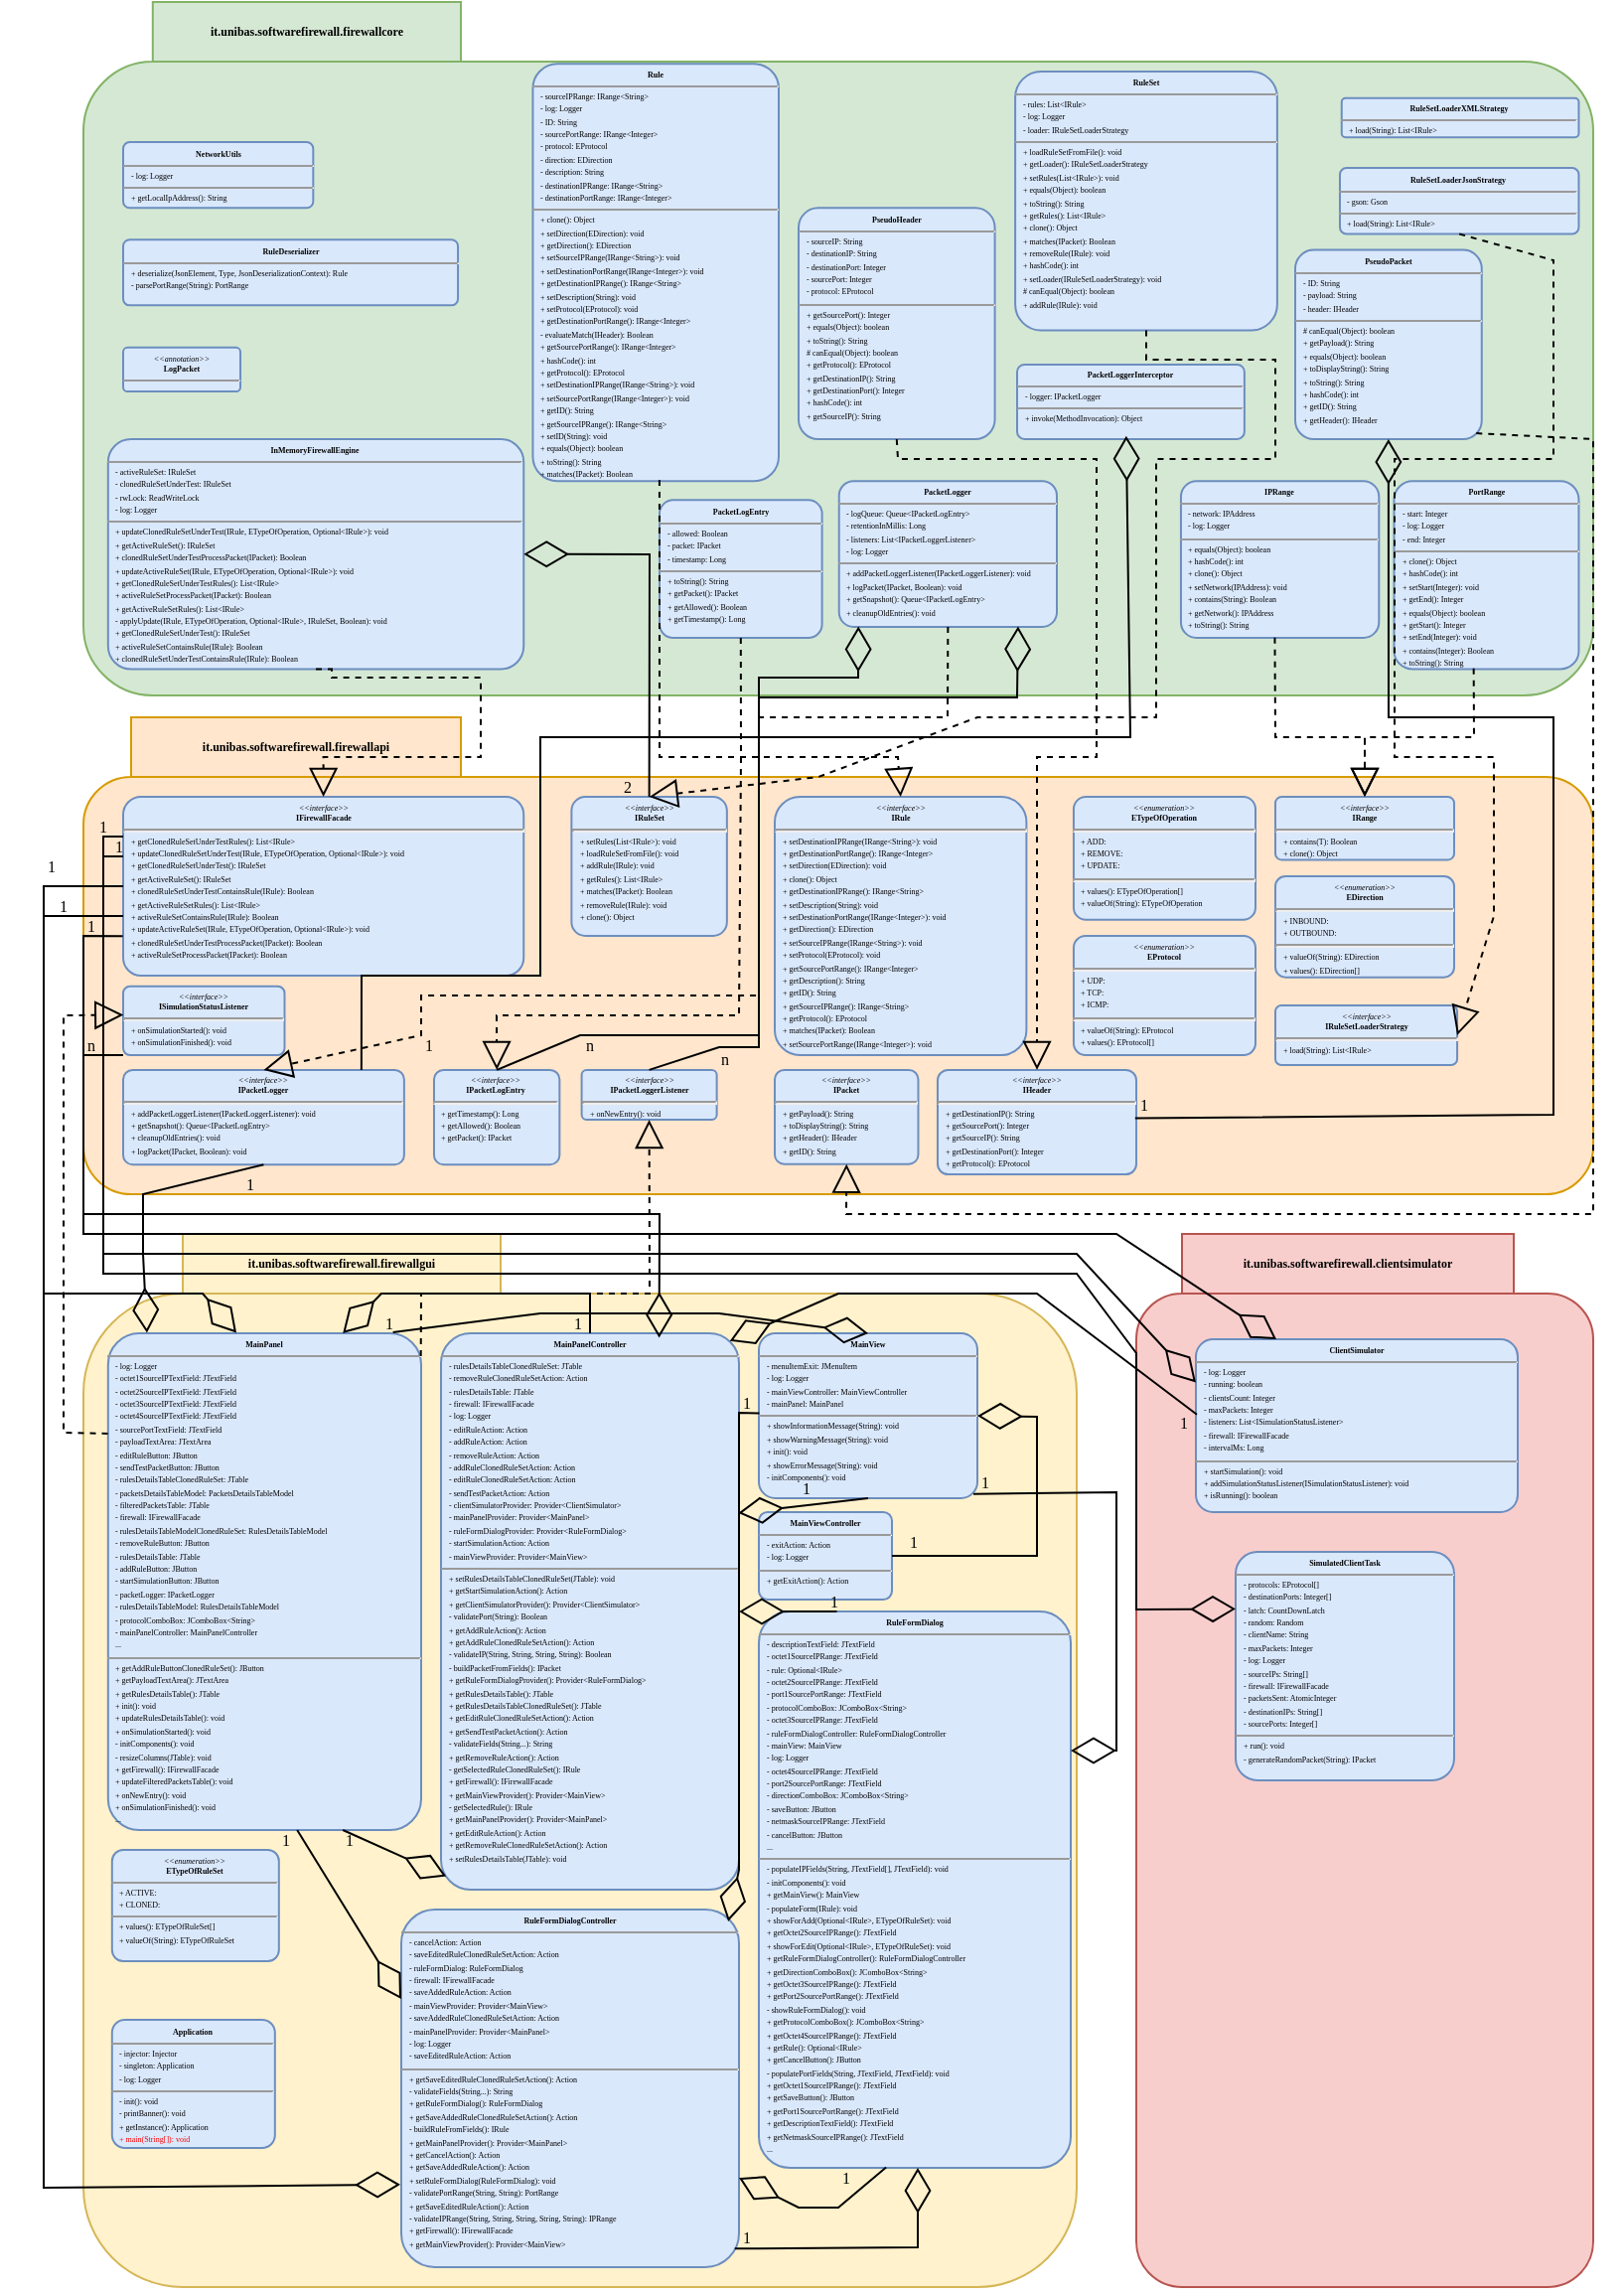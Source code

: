 <mxfile version="27.0.9">
  <diagram id="IjTwH-Po86_Vqoa0VxKK" name="Page-1">
    <mxGraphModel dx="2549" dy="2177" grid="1" gridSize="10" guides="1" tooltips="1" connect="1" arrows="1" fold="1" page="1" pageScale="1" pageWidth="827" pageHeight="1169" background="none" math="0" shadow="0">
      <root>
        <mxCell id="0" />
        <mxCell id="1" parent="0" />
        <mxCell id="Y7qKBM2O2GGH0q0RzG9P-3" value="&lt;font&gt;it.unibas.softwarefirewall.firewallapi&lt;/font&gt;" style="shape=folder;fontStyle=1;tabWidth=190;tabHeight=30;tabPosition=left;html=1;boundedLbl=1;labelInHeader=1;container=1;collapsible=0;recursiveResize=0;whiteSpace=wrap;rounded=1;shadow=0;fillColor=#ffe6cc;strokeColor=#d79b00;fontFamily=Jetbrains Mono;fontSize=6;" parent="1" vertex="1">
          <mxGeometry x="-780" y="-800" width="760" height="240" as="geometry" />
        </mxCell>
        <mxCell id="zuTtKcM1ff-oa4k9CTwb-6" value="" style="group" parent="Y7qKBM2O2GGH0q0RzG9P-3" vertex="1" connectable="0">
          <mxGeometry x="20" y="40" width="671.53" height="209.87" as="geometry" />
        </mxCell>
        <mxCell id="node12" value="&lt;p style=&quot;margin:0px;margin-top:4px;text-align:center;&quot;&gt;&lt;i&gt;&amp;lt;&amp;lt;enumeration&amp;gt;&amp;gt;&lt;/i&gt;&lt;br&gt;&lt;b&gt;EDirection&lt;/b&gt;&lt;/p&gt;&lt;hr&gt;&lt;p style=&quot;margin:0 0 0 4px;line-height:1.6;&quot;&gt;+ INBOUND: &lt;br&gt;+ OUTBOUND: &lt;/p&gt;&lt;hr&gt;&lt;p style=&quot;margin:0 0 0 4px;line-height:1.6;&quot;&gt;+ valueOf(String): EDirection&lt;br&gt;+ values(): EDirection[]&lt;/p&gt;" style="verticalAlign=top;align=left;overflow=fill;fontSize=4;fontFamily=Jetbrains Mono;html=1;rounded=1;shadow=0;comic=0;labelBackgroundColor=none;strokeWidth=1;strokeColor=#6c8ebf;arcSize=10;fontColor=default;fillColor=#dae8fc;" parent="zuTtKcM1ff-oa4k9CTwb-6" vertex="1">
          <mxGeometry x="580" y="40" width="90" height="50.82" as="geometry" />
        </mxCell>
        <mxCell id="node13" value="&lt;p style=&quot;margin:0px;margin-top:4px;text-align:center;&quot;&gt;&lt;i&gt;&amp;lt;&amp;lt;interface&amp;gt;&amp;gt;&lt;/i&gt;&lt;br&gt;&lt;b&gt;IRange&lt;/b&gt;&lt;/p&gt;&lt;hr&gt;&lt;p style=&quot;margin:0 0 0 4px;line-height:1.6;&quot;&gt;+ contains(T): Boolean&lt;br&gt;+ clone(): Object&lt;/p&gt;" style="verticalAlign=top;align=left;overflow=fill;fontSize=4;fontFamily=Jetbrains Mono;html=1;rounded=1;shadow=0;comic=0;labelBackgroundColor=none;strokeWidth=1;strokeColor=#6c8ebf;arcSize=10;fontColor=default;fillColor=#dae8fc;" parent="zuTtKcM1ff-oa4k9CTwb-6" vertex="1">
          <mxGeometry x="580" width="90" height="31.76" as="geometry" />
        </mxCell>
        <mxCell id="node7" value="&lt;p style=&quot;margin:0px;margin-top:4px;text-align:center;&quot;&gt;&lt;i&gt;&amp;lt;&amp;lt;interface&amp;gt;&amp;gt;&lt;/i&gt;&lt;br&gt;&lt;b&gt;IRuleSet&lt;/b&gt;&lt;/p&gt;&lt;hr&gt;&lt;p style=&quot;margin:0 0 0 4px;line-height:1.6;&quot;&gt;+ setRules(List&amp;lt;IRule&amp;gt;): void&lt;br&gt;+ loadRuleSetFromFile(): void&lt;br&gt;+ addRule(IRule): void&lt;br&gt;+ getRules(): List&amp;lt;IRule&amp;gt;&lt;br&gt;+ matches(IPacket): Boolean&lt;br&gt;+ removeRule(IRule): void&lt;br&gt;+ clone(): Object&lt;/p&gt;" style="verticalAlign=top;align=left;overflow=fill;fontSize=4;fontFamily=Jetbrains Mono;html=1;rounded=1;shadow=0;comic=0;labelBackgroundColor=none;strokeWidth=1;strokeColor=#6c8ebf;arcSize=10;fontColor=default;fillColor=#dae8fc;" parent="zuTtKcM1ff-oa4k9CTwb-6" vertex="1">
          <mxGeometry x="225.69" width="78.24" height="70" as="geometry" />
        </mxCell>
        <mxCell id="node8" value="&lt;p style=&quot;margin:0px;margin-top:4px;text-align:center;&quot;&gt;&lt;i&gt;&amp;lt;&amp;lt;interface&amp;gt;&amp;gt;&lt;/i&gt;&lt;br&gt;&lt;b&gt;IRule&lt;/b&gt;&lt;/p&gt;&lt;hr&gt;&lt;p style=&quot;margin:0 0 0 4px;line-height:1.6;&quot;&gt;+ setDestinationIPRange(IRange&amp;lt;String&amp;gt;): void&lt;br&gt;+ getDestinationPortRange(): IRange&amp;lt;Integer&amp;gt;&lt;br&gt;+ setDirection(EDirection): void&lt;br&gt;+ clone(): Object&lt;br&gt;+ getDestinationIPRange(): IRange&amp;lt;String&amp;gt;&lt;br&gt;+ setDescription(String): void&lt;br&gt;+ setDestinationPortRange(IRange&amp;lt;Integer&amp;gt;): void&lt;br&gt;+ getDirection(): EDirection&lt;br&gt;+ setSourceIPRange(IRange&amp;lt;String&amp;gt;): void&lt;br&gt;+ setProtocol(EProtocol): void&lt;br&gt;+ getSourcePortRange(): IRange&amp;lt;Integer&amp;gt;&lt;br&gt;+ getDescription(): String&lt;br&gt;+ getID(): String&lt;br&gt;+ getSourceIPRange(): IRange&amp;lt;String&amp;gt;&lt;br&gt;+ getProtocol(): EProtocol&lt;br&gt;+ matches(IPacket): Boolean&lt;br&gt;+ setSourcePortRange(IRange&amp;lt;Integer&amp;gt;): void&lt;/p&gt;" style="verticalAlign=top;align=left;overflow=fill;fontSize=4;fontFamily=Jetbrains Mono;html=1;rounded=1;shadow=0;comic=0;labelBackgroundColor=none;strokeWidth=1;strokeColor=#6c8ebf;arcSize=10;fontColor=default;fillColor=#dae8fc;" parent="zuTtKcM1ff-oa4k9CTwb-6" vertex="1">
          <mxGeometry x="328.01" width="126.69" height="130" as="geometry" />
        </mxCell>
        <mxCell id="node1" value="&lt;p style=&quot;margin:0px;margin-top:4px;text-align:center;&quot;&gt;&lt;i&gt;&amp;lt;&amp;lt;interface&amp;gt;&amp;gt;&lt;/i&gt;&lt;br&gt;&lt;b&gt;IFirewallFacade&lt;/b&gt;&lt;/p&gt;&lt;hr&gt;&lt;p style=&quot;margin:0 0 0 4px;line-height:1.6;&quot;&gt;+ getClonedRuleSetUnderTestRules(): List&amp;lt;IRule&amp;gt;&lt;br&gt;+ updateClonedRuleSetUnderTest(IRule, ETypeOfOperation, Optional&amp;lt;IRule&amp;gt;): void&lt;br&gt;+ getClonedRuleSetUnderTest(): IRuleSet&lt;br&gt;+ getActiveRuleSet(): IRuleSet&lt;br&gt;+ clonedRuleSetUnderTestContainsRule(IRule): Boolean&lt;br&gt;+ getActiveRuleSetRules(): List&amp;lt;IRule&amp;gt;&lt;br&gt;+ activeRuleSetContainsRule(IRule): Boolean&lt;br&gt;+ updateActiveRuleSet(IRule, ETypeOfOperation, Optional&amp;lt;IRule&amp;gt;): void&lt;br&gt;+ clonedRuleSetUnderTestProcessPacket(IPacket): Boolean&lt;br&gt;+ activeRuleSetProcessPacket(IPacket): Boolean&lt;/p&gt;" style="verticalAlign=top;align=left;overflow=fill;fontSize=4;fontFamily=Jetbrains Mono;html=1;rounded=1;shadow=0;comic=0;labelBackgroundColor=none;strokeWidth=1;fillColor=#dae8fc;strokeColor=#6c8ebf;arcSize=10;" parent="zuTtKcM1ff-oa4k9CTwb-6" vertex="1">
          <mxGeometry width="201.62" height="90" as="geometry" />
        </mxCell>
        <mxCell id="node9" value="&lt;p style=&quot;margin:0px;margin-top:4px;text-align:center;&quot;&gt;&lt;i&gt;&amp;lt;&amp;lt;interface&amp;gt;&amp;gt;&lt;/i&gt;&lt;br&gt;&lt;b&gt;ISimulationStatusListener&lt;/b&gt;&lt;/p&gt;&lt;hr&gt;&lt;p style=&quot;margin:0 0 0 4px;line-height:1.6;&quot;&gt;+ onSimulationStarted(): void&lt;br&gt;+ onSimulationFinished(): void&lt;/p&gt;" style="verticalAlign=top;align=left;overflow=fill;fontSize=4;fontFamily=Jetbrains Mono;html=1;rounded=1;shadow=0;comic=0;labelBackgroundColor=none;strokeWidth=1;strokeColor=#6c8ebf;arcSize=10;fontColor=default;fillColor=#dae8fc;" parent="zuTtKcM1ff-oa4k9CTwb-6" vertex="1">
          <mxGeometry y="95.374" width="81.25" height="34.624" as="geometry" />
        </mxCell>
        <mxCell id="5QhLUKLZfmG-UPf2fnDZ-47" value="&lt;div style=&quot;text-align: center;&quot;&gt;&lt;font face=&quot;Jetbrains Mono&quot;&gt;&lt;span style=&quot;font-size: 8px;&quot;&gt;1&lt;/span&gt;&lt;/font&gt;&lt;/div&gt;" style="text;whiteSpace=wrap;html=1;" parent="zuTtKcM1ff-oa4k9CTwb-6" vertex="1">
          <mxGeometry x="150" y="110" width="10" height="20" as="geometry" />
        </mxCell>
        <mxCell id="5QhLUKLZfmG-UPf2fnDZ-55" value="&lt;div style=&quot;text-align: center;&quot;&gt;&lt;font face=&quot;Jetbrains Mono&quot;&gt;&lt;span style=&quot;font-size: 8px;&quot;&gt;1&lt;/span&gt;&lt;/font&gt;&lt;/div&gt;" style="text;whiteSpace=wrap;html=1;" parent="zuTtKcM1ff-oa4k9CTwb-6" vertex="1">
          <mxGeometry x="510" y="140" width="10" height="20" as="geometry" />
        </mxCell>
        <mxCell id="cf_jCmYm5Re2yIDIJEeb-24" value="&lt;div style=&quot;text-align: center;&quot;&gt;&lt;font face=&quot;Jetbrains Mono&quot;&gt;&lt;span style=&quot;font-size: 8px;&quot;&gt;1&lt;/span&gt;&lt;/font&gt;&lt;/div&gt;" style="text;whiteSpace=wrap;html=1;" parent="zuTtKcM1ff-oa4k9CTwb-6" vertex="1">
          <mxGeometry x="60" y="180" width="13.59" height="20" as="geometry" />
        </mxCell>
        <mxCell id="node2" value="&lt;p style=&quot;margin:0px;margin-top:4px;text-align:center;&quot;&gt;&lt;i&gt;&amp;lt;&amp;lt;interface&amp;gt;&amp;gt;&lt;/i&gt;&lt;br&gt;&lt;b&gt;IPacketLogger&lt;/b&gt;&lt;/p&gt;&lt;hr&gt;&lt;p style=&quot;margin:0 0 0 4px;line-height:1.6;&quot;&gt;+ addPacketLoggerListener(IPacketLoggerListener): void&lt;br&gt;+ getSnapshot(): Queue&amp;lt;IPacketLogEntry&amp;gt;&lt;br&gt;+ cleanupOldEntries(): void&lt;br&gt;+ logPacket(IPacket, Boolean): void&lt;/p&gt;" style="verticalAlign=top;align=left;overflow=fill;fontSize=4;fontFamily=Jetbrains Mono;html=1;rounded=1;shadow=0;comic=0;labelBackgroundColor=none;strokeWidth=1;strokeColor=#6c8ebf;arcSize=10;fontColor=default;fillColor=#dae8fc;" parent="Y7qKBM2O2GGH0q0RzG9P-3" vertex="1">
          <mxGeometry x="20" y="177.453" width="141.435" height="47.647" as="geometry" />
        </mxCell>
        <mxCell id="node6" value="&lt;p style=&quot;margin:0px;margin-top:4px;text-align:center;&quot;&gt;&lt;i&gt;&amp;lt;&amp;lt;interface&amp;gt;&amp;gt;&lt;/i&gt;&lt;br&gt;&lt;b&gt;IPacketLoggerListener&lt;/b&gt;&lt;/p&gt;&lt;hr&gt;&lt;p style=&quot;margin:0 0 0 4px;line-height:1.6;&quot;&gt;+ onNewEntry(): void&lt;/p&gt;" style="verticalAlign=top;align=left;overflow=fill;fontSize=4;fontFamily=Jetbrains Mono;html=1;rounded=1;shadow=0;comic=0;labelBackgroundColor=none;strokeWidth=1;strokeColor=#6c8ebf;arcSize=10;fontColor=default;fillColor=#dae8fc;" parent="Y7qKBM2O2GGH0q0RzG9P-3" vertex="1">
          <mxGeometry x="250.803" y="177.453" width="68.009" height="25.094" as="geometry" />
        </mxCell>
        <mxCell id="node11" value="&lt;p style=&quot;margin:0px;margin-top:4px;text-align:center;&quot;&gt;&lt;font&gt;&lt;i&gt;&amp;lt;&amp;lt;interface&amp;gt;&amp;gt;&lt;/i&gt;&lt;br&gt;&lt;b&gt;IPacketLogEntry&lt;/b&gt;&lt;/font&gt;&lt;/p&gt;&lt;hr&gt;&lt;p style=&quot;margin:0 0 0 4px;line-height:1.6;&quot;&gt;&lt;font&gt;+ getTimestamp(): Long&lt;br&gt;+ getAllowed(): Boolean&lt;br&gt;+ getPacket(): IPacket&lt;/font&gt;&lt;/p&gt;" style="verticalAlign=top;align=left;overflow=fill;fontSize=4;fontFamily=Jetbrains Mono;html=1;rounded=1;shadow=0;comic=0;labelBackgroundColor=none;strokeWidth=1;strokeColor=#6c8ebf;arcSize=10;fontColor=default;fillColor=#dae8fc;" parent="Y7qKBM2O2GGH0q0RzG9P-3" vertex="1">
          <mxGeometry x="176.481" y="177.453" width="63.194" height="47.647" as="geometry" />
        </mxCell>
        <mxCell id="node0" value="&lt;p style=&quot;margin:0px;margin-top:4px;text-align:center;&quot;&gt;&lt;i&gt;&amp;lt;&amp;lt;interface&amp;gt;&amp;gt;&lt;/i&gt;&lt;br&gt;&lt;b&gt;IPacket&lt;/b&gt;&lt;/p&gt;&lt;hr&gt;&lt;p style=&quot;margin:0 0 0 4px;line-height:1.6;&quot;&gt;+ getPayload(): String&lt;br&gt;+ toDisplayString(): String&lt;br&gt;+ getHeader(): IHeader&lt;br&gt;+ getID(): String&lt;/p&gt;" style="verticalAlign=top;align=left;overflow=fill;fontSize=4;fontFamily=Jetbrains Mono;html=1;rounded=1;shadow=0;comic=0;labelBackgroundColor=none;strokeWidth=1;strokeColor=#6c8ebf;arcSize=10;fontColor=default;fillColor=#dae8fc;" parent="Y7qKBM2O2GGH0q0RzG9P-3" vertex="1">
          <mxGeometry x="348.01" y="177.45" width="72.22" height="47.37" as="geometry" />
        </mxCell>
        <mxCell id="node3" value="&lt;p style=&quot;margin:0px;margin-top:4px;text-align:center;&quot;&gt;&lt;font&gt;&lt;i&gt;&amp;lt;&amp;lt;interface&amp;gt;&amp;gt;&lt;/i&gt;&lt;br&gt;&lt;b&gt;IHeader&lt;/b&gt;&lt;/font&gt;&lt;/p&gt;&lt;hr&gt;&lt;p style=&quot;margin:0 0 0 4px;line-height:1.6;&quot;&gt;&lt;font&gt;+ getDestinationIP(): String&lt;br&gt;+ getSourcePort(): Integer&lt;br&gt;+ getSourceIP(): String&lt;br&gt;+ getDestinationPort(): Integer&lt;br&gt;+ getProtocol(): EProtocol&lt;/font&gt;&lt;/p&gt;" style="verticalAlign=top;align=left;overflow=fill;fontSize=4;fontFamily=Jetbrains Mono;html=1;rounded=1;shadow=0;comic=0;labelBackgroundColor=none;strokeWidth=1;strokeColor=#6c8ebf;arcSize=10;fontColor=default;fillColor=#dae8fc;" parent="Y7qKBM2O2GGH0q0RzG9P-3" vertex="1">
          <mxGeometry x="430" y="177.45" width="100" height="52.55" as="geometry" />
        </mxCell>
        <mxCell id="5QhLUKLZfmG-UPf2fnDZ-26" value="&lt;div style=&quot;text-align: center;&quot;&gt;&lt;span style=&quot;background-color: transparent; color: light-dark(rgb(0, 0, 0), rgb(255, 255, 255)); font-size: 8px;&quot;&gt;&lt;font face=&quot;Jetbrains Mono&quot;&gt;2&lt;/font&gt;&lt;/span&gt;&lt;/div&gt;" style="text;whiteSpace=wrap;html=1;" parent="Y7qKBM2O2GGH0q0RzG9P-3" vertex="1">
          <mxGeometry x="270" y="20" width="10" height="20" as="geometry" />
        </mxCell>
        <mxCell id="5QhLUKLZfmG-UPf2fnDZ-43" value="&lt;div style=&quot;text-align: center;&quot;&gt;&lt;font face=&quot;Jetbrains Mono&quot;&gt;&lt;span style=&quot;font-size: 8px;&quot;&gt;n&lt;/span&gt;&lt;/font&gt;&lt;/div&gt;" style="text;whiteSpace=wrap;html=1;" parent="Y7qKBM2O2GGH0q0RzG9P-3" vertex="1">
          <mxGeometry x="250.8" y="150" width="10" height="20" as="geometry" />
        </mxCell>
        <mxCell id="5QhLUKLZfmG-UPf2fnDZ-45" value="&lt;div style=&quot;text-align: center;&quot;&gt;&lt;font face=&quot;Jetbrains Mono&quot;&gt;&lt;span style=&quot;font-size: 8px;&quot;&gt;n&lt;/span&gt;&lt;/font&gt;&lt;/div&gt;" style="text;whiteSpace=wrap;html=1;" parent="Y7qKBM2O2GGH0q0RzG9P-3" vertex="1">
          <mxGeometry x="318.81" y="157.45" width="10" height="20" as="geometry" />
        </mxCell>
        <mxCell id="node5" value="&lt;p style=&quot;margin:0px;margin-top:4px;text-align:center;&quot;&gt;&lt;i&gt;&amp;lt;&amp;lt;interface&amp;gt;&amp;gt;&lt;/i&gt;&lt;br&gt;&lt;b&gt;IRuleSetLoaderStrategy&lt;/b&gt;&lt;/p&gt;&lt;hr&gt;&lt;p style=&quot;margin:0 0 0 4px;line-height:1.6;&quot;&gt;+ load(String): List&amp;lt;IRule&amp;gt;&lt;/p&gt;" style="verticalAlign=top;align=left;overflow=fill;fontSize=4;fontFamily=Jetbrains Mono;html=1;rounded=1;shadow=0;comic=0;labelBackgroundColor=none;strokeWidth=1;strokeColor=#6c8ebf;arcSize=10;fontColor=default;fillColor=#dae8fc;" parent="Y7qKBM2O2GGH0q0RzG9P-3" vertex="1">
          <mxGeometry x="600" y="145" width="91.53" height="30" as="geometry" />
        </mxCell>
        <mxCell id="node10" value="&lt;p style=&quot;margin:0px;margin-top:4px;text-align:center;&quot;&gt;&lt;i&gt;&amp;lt;&amp;lt;enumeration&amp;gt;&amp;gt;&lt;/i&gt;&lt;br&gt;&lt;b&gt;ETypeOfOperation&lt;/b&gt;&lt;/p&gt;&lt;hr&gt;&lt;p style=&quot;margin:0 0 0 4px;line-height:1.6;&quot;&gt;+ ADD: &lt;br&gt;+ REMOVE: &lt;br&gt;+ UPDATE: &lt;/p&gt;&lt;hr&gt;&lt;p style=&quot;margin:0 0 0 4px;line-height:1.6;&quot;&gt;+ values(): ETypeOfOperation[]&lt;br&gt;+ valueOf(String): ETypeOfOperation&lt;/p&gt;" style="verticalAlign=top;align=left;overflow=fill;fontSize=4;fontFamily=Jetbrains Mono;html=1;rounded=1;shadow=0;comic=0;labelBackgroundColor=none;strokeWidth=1;strokeColor=#6c8ebf;arcSize=10;fontColor=default;fillColor=#dae8fc;" parent="Y7qKBM2O2GGH0q0RzG9P-3" vertex="1">
          <mxGeometry x="498.47" y="40.0" width="91.53" height="61.88" as="geometry" />
        </mxCell>
        <mxCell id="node4" value="&lt;p style=&quot;margin:0px;margin-top:4px;text-align:center;&quot;&gt;&lt;i&gt;&amp;lt;&amp;lt;enumeration&amp;gt;&amp;gt;&lt;/i&gt;&lt;br&gt;&lt;b&gt;EProtocol&lt;/b&gt;&lt;/p&gt;&lt;hr&gt;&lt;p style=&quot;margin:0 0 0 4px;line-height:1.6;&quot;&gt;+ UDP: &lt;br&gt;+ TCP: &lt;br&gt;+ ICMP: &lt;/p&gt;&lt;hr&gt;&lt;p style=&quot;margin:0 0 0 4px;line-height:1.6;&quot;&gt;+ valueOf(String): EProtocol&lt;br&gt;+ values(): EProtocol[]&lt;/p&gt;" style="verticalAlign=top;align=left;overflow=fill;fontSize=4;fontFamily=Jetbrains Mono;html=1;rounded=1;shadow=0;comic=0;labelBackgroundColor=none;strokeWidth=1;strokeColor=#6c8ebf;arcSize=10;fontColor=default;fillColor=#dae8fc;" parent="Y7qKBM2O2GGH0q0RzG9P-3" vertex="1">
          <mxGeometry x="498.47" y="110" width="91.53" height="60" as="geometry" />
        </mxCell>
        <mxCell id="cf_jCmYm5Re2yIDIJEeb-37" value="&lt;div style=&quot;text-align: center;&quot;&gt;&lt;font face=&quot;Jetbrains Mono&quot;&gt;&lt;span style=&quot;font-size: 8px;&quot;&gt;1&lt;/span&gt;&lt;/font&gt;&lt;/div&gt;" style="text;whiteSpace=wrap;html=1;" parent="Y7qKBM2O2GGH0q0RzG9P-3" vertex="1">
          <mxGeometry x="-3.197e-14" y="90" width="13.59" height="20" as="geometry" />
        </mxCell>
        <mxCell id="wdstmCH6jJrxFYBpWQmC-4" value="&lt;div style=&quot;text-align: center;&quot;&gt;&lt;font face=&quot;Jetbrains Mono&quot;&gt;&lt;span style=&quot;font-size: 8px;&quot;&gt;n&lt;/span&gt;&lt;/font&gt;&lt;/div&gt;" style="text;whiteSpace=wrap;html=1;" parent="Y7qKBM2O2GGH0q0RzG9P-3" vertex="1">
          <mxGeometry y="150" width="13.59" height="20" as="geometry" />
        </mxCell>
        <mxCell id="wdstmCH6jJrxFYBpWQmC-6" value="&lt;div style=&quot;text-align: center;&quot;&gt;&lt;font face=&quot;Jetbrains Mono&quot;&gt;&lt;span style=&quot;font-size: 8px;&quot;&gt;1&lt;/span&gt;&lt;/font&gt;&lt;/div&gt;" style="text;whiteSpace=wrap;html=1;" parent="Y7qKBM2O2GGH0q0RzG9P-3" vertex="1">
          <mxGeometry x="6.41" y="40" width="13.59" height="20" as="geometry" />
        </mxCell>
        <mxCell id="wdstmCH6jJrxFYBpWQmC-8" value="&lt;div style=&quot;text-align: center;&quot;&gt;&lt;font face=&quot;Jetbrains Mono&quot;&gt;&lt;span style=&quot;font-size: 8px;&quot;&gt;1&lt;/span&gt;&lt;/font&gt;&lt;/div&gt;" style="text;whiteSpace=wrap;html=1;" parent="Y7qKBM2O2GGH0q0RzG9P-3" vertex="1">
          <mxGeometry x="13.59" y="50" width="13.59" height="20" as="geometry" />
        </mxCell>
        <mxCell id="OnnQE_iedf080fl_v-75-1" value="&lt;font&gt;it.unibas.softwarefirewall.firewallcore&lt;/font&gt;" style="shape=folder;fontStyle=1;tabWidth=190;tabHeight=30;tabPosition=left;html=1;boundedLbl=1;labelInHeader=1;container=1;collapsible=0;recursiveResize=0;whiteSpace=wrap;rounded=1;shadow=0;fillColor=#d5e8d4;strokeColor=#82b366;fontFamily=Jetbrains Mono;fontSize=6;" parent="1" vertex="1">
          <mxGeometry x="-780" y="-1160" width="760" height="349" as="geometry" />
        </mxCell>
        <mxCell id="5QhLUKLZfmG-UPf2fnDZ-11" value="&lt;p style=&quot;margin:0px;margin-top:4px;text-align:center;&quot;&gt;&lt;b&gt;PseudoPacket&lt;/b&gt;&lt;/p&gt;&lt;hr size=&quot;1&quot;/&gt;&lt;p style=&quot;margin:0 0 0 4px;line-height:1.6;&quot;&gt;- ID: String&lt;br/&gt;- payload: String&lt;br/&gt;- header: IHeader&lt;/p&gt;&lt;hr size=&quot;1&quot;/&gt;&lt;p style=&quot;margin:0 0 0 4px;line-height:1.6;&quot;&gt;# canEqual(Object): boolean&lt;br/&gt;+ getPayload(): String&lt;br/&gt;+ equals(Object): boolean&lt;br/&gt;+ toDisplayString(): String&lt;br/&gt;+ toString(): String&lt;br/&gt;+ hashCode(): int&lt;br/&gt;+ getID(): String&lt;br/&gt;+ getHeader(): IHeader&lt;/p&gt;" style="verticalAlign=top;align=left;overflow=fill;fontSize=4;fontFamily=Jetbrains Mono;html=1;rounded=1;shadow=0;comic=0;labelBackgroundColor=none;strokeWidth=1;pointerEvents=0;fontColor=default;fillColor=#dae8fc;gradientColor=none;strokeColor=#6c8ebf;arcSize=10;" parent="OnnQE_iedf080fl_v-75-1" vertex="1">
          <mxGeometry x="610" y="124.8" width="93.88" height="95.2" as="geometry" />
        </mxCell>
        <mxCell id="5QhLUKLZfmG-UPf2fnDZ-2" value="&lt;p style=&quot;margin:0px;margin-top:4px;text-align:center;&quot;&gt;&lt;b&gt;IPRange&lt;/b&gt;&lt;/p&gt;&lt;hr size=&quot;1&quot;/&gt;&lt;p style=&quot;margin:0 0 0 4px;line-height:1.6;&quot;&gt;- network: IPAddress&lt;br/&gt;- log: Logger&lt;/p&gt;&lt;hr size=&quot;1&quot;/&gt;&lt;p style=&quot;margin:0 0 0 4px;line-height:1.6;&quot;&gt;+ equals(Object): boolean&lt;br/&gt;+ hashCode(): int&lt;br/&gt;+ clone(): Object&lt;br/&gt;+ setNetwork(IPAddress): void&lt;br/&gt;+ contains(String): Boolean&lt;br/&gt;+ getNetwork(): IPAddress&lt;br/&gt;+ toString(): String&lt;/p&gt;" style="verticalAlign=top;align=left;overflow=fill;fontSize=4;fontFamily=Jetbrains Mono;html=1;rounded=1;shadow=0;comic=0;labelBackgroundColor=none;strokeWidth=1;pointerEvents=0;fontColor=default;fillColor=#dae8fc;gradientColor=none;strokeColor=#6c8ebf;arcSize=10;" parent="OnnQE_iedf080fl_v-75-1" vertex="1">
          <mxGeometry x="552.47" y="241.13" width="99.69" height="78.87" as="geometry" />
        </mxCell>
        <mxCell id="5QhLUKLZfmG-UPf2fnDZ-3" value="&lt;p style=&quot;margin:0px;margin-top:4px;text-align:center;&quot;&gt;&lt;b&gt;InMemoryFirewallEngine&lt;/b&gt;&lt;/p&gt;&lt;hr size=&quot;1&quot;/&gt;&lt;p style=&quot;margin:0 0 0 4px;line-height:1.6;&quot;&gt;- activeRuleSet: IRuleSet&lt;br/&gt;- clonedRuleSetUnderTest: IRuleSet&lt;br/&gt;- rwLock: ReadWriteLock&lt;br/&gt;- log: Logger&lt;/p&gt;&lt;hr size=&quot;1&quot;/&gt;&lt;p style=&quot;margin:0 0 0 4px;line-height:1.6;&quot;&gt;+ updateClonedRuleSetUnderTest(IRule, ETypeOfOperation, Optional&amp;lt;IRule&amp;gt;): void&lt;br/&gt;+ getActiveRuleSet(): IRuleSet&lt;br/&gt;+ clonedRuleSetUnderTestProcessPacket(IPacket): Boolean&lt;br/&gt;+ updateActiveRuleSet(IRule, ETypeOfOperation, Optional&amp;lt;IRule&amp;gt;): void&lt;br/&gt;+ getClonedRuleSetUnderTestRules(): List&amp;lt;IRule&amp;gt;&lt;br/&gt;+ activeRuleSetProcessPacket(IPacket): Boolean&lt;br/&gt;+ getActiveRuleSetRules(): List&amp;lt;IRule&amp;gt;&lt;br/&gt;- applyUpdate(IRule, ETypeOfOperation, Optional&amp;lt;IRule&amp;gt;, IRuleSet, Boolean): void&lt;br/&gt;+ getClonedRuleSetUnderTest(): IRuleSet&lt;br/&gt;+ activeRuleSetContainsRule(IRule): Boolean&lt;br/&gt;+ clonedRuleSetUnderTestContainsRule(IRule): Boolean&lt;/p&gt;" style="verticalAlign=top;align=left;overflow=fill;fontSize=4;fontFamily=Jetbrains Mono;html=1;rounded=1;shadow=0;comic=0;labelBackgroundColor=none;strokeWidth=1;pointerEvents=0;fontColor=default;fillColor=#dae8fc;gradientColor=none;strokeColor=#6c8ebf;arcSize=10;" parent="OnnQE_iedf080fl_v-75-1" vertex="1">
          <mxGeometry x="12.41" y="220" width="209.21" height="115.76" as="geometry" />
        </mxCell>
        <mxCell id="5QhLUKLZfmG-UPf2fnDZ-4" value="&lt;p style=&quot;margin:0px;margin-top:4px;text-align:center;&quot;&gt;&lt;i&gt;&amp;lt;&amp;lt;annotation&amp;gt;&amp;gt;&lt;/i&gt;&lt;br/&gt;&lt;b&gt;LogPacket&lt;/b&gt;&lt;/p&gt;&lt;hr size=&quot;1&quot;/&gt;" style="verticalAlign=top;align=left;overflow=fill;fontSize=4;fontFamily=Jetbrains Mono;html=1;rounded=1;shadow=0;comic=0;labelBackgroundColor=none;strokeWidth=1;pointerEvents=0;fontColor=default;fillColor=#dae8fc;gradientColor=none;strokeColor=#6c8ebf;arcSize=10;" parent="OnnQE_iedf080fl_v-75-1" vertex="1">
          <mxGeometry x="20" y="173.91" width="59.01" height="22.13" as="geometry" />
        </mxCell>
        <mxCell id="5QhLUKLZfmG-UPf2fnDZ-5" value="&lt;p style=&quot;margin:0px;margin-top:4px;text-align:center;&quot;&gt;&lt;b&gt;NetworkUtils&lt;/b&gt;&lt;/p&gt;&lt;hr size=&quot;1&quot;/&gt;&lt;p style=&quot;margin:0 0 0 4px;line-height:1.6;&quot;&gt;- log: Logger&lt;/p&gt;&lt;hr size=&quot;1&quot;/&gt;&lt;p style=&quot;margin:0 0 0 4px;line-height:1.6;&quot;&gt;+ getLocalIpAddress(): String&lt;/p&gt;" style="verticalAlign=top;align=left;overflow=fill;fontSize=4;fontFamily=Jetbrains Mono;html=1;rounded=1;shadow=0;comic=0;labelBackgroundColor=none;strokeWidth=1;pointerEvents=0;fontColor=default;fillColor=#dae8fc;gradientColor=none;strokeColor=#6c8ebf;arcSize=10;" parent="OnnQE_iedf080fl_v-75-1" vertex="1">
          <mxGeometry x="20" y="70.56" width="95.66" height="33.11" as="geometry" />
        </mxCell>
        <mxCell id="5QhLUKLZfmG-UPf2fnDZ-6" value="&lt;p style=&quot;margin:0px;margin-top:4px;text-align:center;&quot;&gt;&lt;b&gt;PacketLogEntry&lt;/b&gt;&lt;/p&gt;&lt;hr size=&quot;1&quot;/&gt;&lt;p style=&quot;margin:0 0 0 4px;line-height:1.6;&quot;&gt;- allowed: Boolean&lt;br/&gt;- packet: IPacket&lt;br/&gt;- timestamp: Long&lt;/p&gt;&lt;hr size=&quot;1&quot;/&gt;&lt;p style=&quot;margin:0 0 0 4px;line-height:1.6;&quot;&gt;+ toString(): String&lt;br/&gt;+ getPacket(): IPacket&lt;br/&gt;+ getAllowed(): Boolean&lt;br/&gt;+ getTimestamp(): Long&lt;/p&gt;" style="verticalAlign=top;align=left;overflow=fill;fontSize=4;fontFamily=Jetbrains Mono;html=1;rounded=1;shadow=0;comic=0;labelBackgroundColor=none;strokeWidth=1;pointerEvents=0;fontColor=default;fillColor=#dae8fc;gradientColor=none;strokeColor=#6c8ebf;arcSize=10;" parent="OnnQE_iedf080fl_v-75-1" vertex="1">
          <mxGeometry x="290" y="250.64" width="81.81" height="69.36" as="geometry" />
        </mxCell>
        <mxCell id="5QhLUKLZfmG-UPf2fnDZ-7" value="&lt;p style=&quot;margin:0px;margin-top:4px;text-align:center;&quot;&gt;&lt;b&gt;PacketLogger&lt;/b&gt;&lt;/p&gt;&lt;hr size=&quot;1&quot;/&gt;&lt;p style=&quot;margin:0 0 0 4px;line-height:1.6;&quot;&gt;- logQueue: Queue&amp;lt;IPacketLogEntry&amp;gt;&lt;br/&gt;- retentionInMillis: Long&lt;br/&gt;- listeners: List&amp;lt;IPacketLoggerListener&amp;gt;&lt;br/&gt;- log: Logger&lt;/p&gt;&lt;hr size=&quot;1&quot;/&gt;&lt;p style=&quot;margin:0 0 0 4px;line-height:1.6;&quot;&gt;+ addPacketLoggerListener(IPacketLoggerListener): void&lt;br/&gt;+ logPacket(IPacket, Boolean): void&lt;br/&gt;+ getSnapshot(): Queue&amp;lt;IPacketLogEntry&amp;gt;&lt;br/&gt;+ cleanupOldEntries(): void&lt;/p&gt;" style="verticalAlign=top;align=left;overflow=fill;fontSize=4;fontFamily=Jetbrains Mono;html=1;rounded=1;shadow=0;comic=0;labelBackgroundColor=none;strokeWidth=1;pointerEvents=0;fontColor=default;fillColor=#dae8fc;gradientColor=none;strokeColor=#6c8ebf;arcSize=10;" parent="OnnQE_iedf080fl_v-75-1" vertex="1">
          <mxGeometry x="380.37" y="241.13" width="109.63" height="73.33" as="geometry" />
        </mxCell>
        <mxCell id="5QhLUKLZfmG-UPf2fnDZ-8" value="&lt;p style=&quot;margin:0px;margin-top:4px;text-align:center;&quot;&gt;&lt;b&gt;PacketLoggerInterceptor&lt;/b&gt;&lt;/p&gt;&lt;hr size=&quot;1&quot;/&gt;&lt;p style=&quot;margin:0 0 0 4px;line-height:1.6;&quot;&gt;- logger: IPacketLogger&lt;/p&gt;&lt;hr size=&quot;1&quot;/&gt;&lt;p style=&quot;margin:0 0 0 4px;line-height:1.6;&quot;&gt;+ invoke(MethodInvocation): Object&lt;/p&gt;" style="verticalAlign=top;align=left;overflow=fill;fontSize=4;fontFamily=Jetbrains Mono;html=1;rounded=1;shadow=0;comic=0;labelBackgroundColor=none;strokeWidth=1;pointerEvents=0;fontColor=default;fillColor=#dae8fc;gradientColor=none;strokeColor=#6c8ebf;arcSize=10;" parent="OnnQE_iedf080fl_v-75-1" vertex="1">
          <mxGeometry x="470" y="182.48" width="114.44" height="37.52" as="geometry" />
        </mxCell>
        <mxCell id="5QhLUKLZfmG-UPf2fnDZ-9" value="&lt;p style=&quot;margin:0px;margin-top:4px;text-align:center;&quot;&gt;&lt;b&gt;PortRange&lt;/b&gt;&lt;/p&gt;&lt;hr size=&quot;1&quot;/&gt;&lt;p style=&quot;margin:0 0 0 4px;line-height:1.6;&quot;&gt;- start: Integer&lt;br/&gt;- log: Logger&lt;br/&gt;- end: Integer&lt;/p&gt;&lt;hr size=&quot;1&quot;/&gt;&lt;p style=&quot;margin:0 0 0 4px;line-height:1.6;&quot;&gt;+ clone(): Object&lt;br/&gt;+ hashCode(): int&lt;br/&gt;+ setStart(Integer): void&lt;br/&gt;+ getEnd(): Integer&lt;br/&gt;+ equals(Object): boolean&lt;br/&gt;+ getStart(): Integer&lt;br/&gt;+ setEnd(Integer): void&lt;br/&gt;+ contains(Integer): Boolean&lt;br/&gt;+ toString(): String&lt;/p&gt;" style="verticalAlign=top;align=left;overflow=fill;fontSize=4;fontFamily=Jetbrains Mono;html=1;rounded=1;shadow=0;comic=0;labelBackgroundColor=none;strokeWidth=1;pointerEvents=0;fontColor=default;fillColor=#dae8fc;gradientColor=none;strokeColor=#6c8ebf;arcSize=10;" parent="OnnQE_iedf080fl_v-75-1" vertex="1">
          <mxGeometry x="659.76" y="241.13" width="92.98" height="94.63" as="geometry" />
        </mxCell>
        <mxCell id="5QhLUKLZfmG-UPf2fnDZ-10" value="&lt;p style=&quot;margin:0px;margin-top:4px;text-align:center;&quot;&gt;&lt;b&gt;PseudoHeader&lt;/b&gt;&lt;/p&gt;&lt;hr size=&quot;1&quot;/&gt;&lt;p style=&quot;margin:0 0 0 4px;line-height:1.6;&quot;&gt;- sourceIP: String&lt;br/&gt;- destinationIP: String&lt;br/&gt;- destinationPort: Integer&lt;br/&gt;- sourcePort: Integer&lt;br/&gt;- protocol: EProtocol&lt;/p&gt;&lt;hr size=&quot;1&quot;/&gt;&lt;p style=&quot;margin:0 0 0 4px;line-height:1.6;&quot;&gt;+ getSourcePort(): Integer&lt;br/&gt;+ equals(Object): boolean&lt;br/&gt;+ toString(): String&lt;br/&gt;# canEqual(Object): boolean&lt;br/&gt;+ getProtocol(): EProtocol&lt;br/&gt;+ getDestinationIP(): String&lt;br/&gt;+ getDestinationPort(): Integer&lt;br/&gt;+ hashCode(): int&lt;br/&gt;+ getSourceIP(): String&lt;/p&gt;" style="verticalAlign=top;align=left;overflow=fill;fontSize=4;fontFamily=Jetbrains Mono;html=1;rounded=1;shadow=0;comic=0;labelBackgroundColor=none;strokeWidth=1;pointerEvents=0;fontColor=default;fillColor=#dae8fc;gradientColor=none;strokeColor=#6c8ebf;arcSize=10;" parent="OnnQE_iedf080fl_v-75-1" vertex="1">
          <mxGeometry x="360" y="103.67" width="98.79" height="116.33" as="geometry" />
        </mxCell>
        <mxCell id="5QhLUKLZfmG-UPf2fnDZ-13" value="&lt;p style=&quot;margin:0px;margin-top:4px;text-align:center;&quot;&gt;&lt;b&gt;RuleDeserializer&lt;/b&gt;&lt;/p&gt;&lt;hr size=&quot;1&quot;/&gt;&lt;p style=&quot;margin:0 0 0 4px;line-height:1.6;&quot;&gt;+ deserialize(JsonElement, Type, JsonDeserializationContext): Rule&lt;br/&gt;- parsePortRange(String): PortRange&lt;/p&gt;" style="verticalAlign=top;align=left;overflow=fill;fontSize=4;fontFamily=Jetbrains Mono;html=1;rounded=1;shadow=0;comic=0;labelBackgroundColor=none;strokeWidth=1;pointerEvents=0;fontColor=default;fillColor=#dae8fc;gradientColor=none;strokeColor=#6c8ebf;arcSize=10;" parent="OnnQE_iedf080fl_v-75-1" vertex="1">
          <mxGeometry x="20" y="119.59" width="168.53" height="33.09" as="geometry" />
        </mxCell>
        <mxCell id="5QhLUKLZfmG-UPf2fnDZ-14" value="&lt;p style=&quot;margin:0px;margin-top:4px;text-align:center;&quot;&gt;&lt;b&gt;RuleSet&lt;/b&gt;&lt;/p&gt;&lt;hr size=&quot;1&quot;/&gt;&lt;p style=&quot;margin:0 0 0 4px;line-height:1.6;&quot;&gt;- rules: List&amp;lt;IRule&amp;gt;&lt;br/&gt;- log: Logger&lt;br/&gt;- loader: IRuleSetLoaderStrategy&lt;/p&gt;&lt;hr size=&quot;1&quot;/&gt;&lt;p style=&quot;margin:0 0 0 4px;line-height:1.6;&quot;&gt;+ loadRuleSetFromFile(): void&lt;br/&gt;+ getLoader(): IRuleSetLoaderStrategy&lt;br/&gt;+ setRules(List&amp;lt;IRule&amp;gt;): void&lt;br/&gt;+ equals(Object): boolean&lt;br/&gt;+ toString(): String&lt;br/&gt;+ getRules(): List&amp;lt;IRule&amp;gt;&lt;br/&gt;+ clone(): Object&lt;br/&gt;+ matches(IPacket): Boolean&lt;br/&gt;+ removeRule(IRule): void&lt;br/&gt;+ hashCode(): int&lt;br/&gt;+ setLoader(IRuleSetLoaderStrategy): void&lt;br/&gt;# canEqual(Object): boolean&lt;br/&gt;+ addRule(IRule): void&lt;/p&gt;" style="verticalAlign=top;align=left;overflow=fill;fontSize=4;fontFamily=Jetbrains Mono;html=1;rounded=1;shadow=0;comic=0;labelBackgroundColor=none;strokeWidth=1;pointerEvents=0;fontColor=default;fillColor=#dae8fc;gradientColor=none;strokeColor=#6c8ebf;arcSize=10;" parent="OnnQE_iedf080fl_v-75-1" vertex="1">
          <mxGeometry x="469.06" y="35.0" width="131.87" height="130.26" as="geometry" />
        </mxCell>
        <mxCell id="5QhLUKLZfmG-UPf2fnDZ-15" value="&lt;p style=&quot;margin:0px;margin-top:4px;text-align:center;&quot;&gt;&lt;b&gt;RuleSetLoaderJsonStrategy&lt;/b&gt;&lt;/p&gt;&lt;hr size=&quot;1&quot;/&gt;&lt;p style=&quot;margin:0 0 0 4px;line-height:1.6;&quot;&gt;- gson: Gson&lt;/p&gt;&lt;hr size=&quot;1&quot;/&gt;&lt;p style=&quot;margin:0 0 0 4px;line-height:1.6;&quot;&gt;+ load(String): List&amp;lt;IRule&amp;gt;&lt;/p&gt;" style="verticalAlign=top;align=left;overflow=fill;fontSize=4;fontFamily=Jetbrains Mono;html=1;rounded=1;shadow=0;comic=0;labelBackgroundColor=none;strokeWidth=1;pointerEvents=0;fontColor=default;fillColor=#dae8fc;gradientColor=none;strokeColor=#6c8ebf;arcSize=10;" parent="OnnQE_iedf080fl_v-75-1" vertex="1">
          <mxGeometry x="632.49" y="83.51" width="120.25" height="33.24" as="geometry" />
        </mxCell>
        <mxCell id="5QhLUKLZfmG-UPf2fnDZ-16" value="&lt;p style=&quot;margin:0px;margin-top:4px;text-align:center;&quot;&gt;&lt;b&gt;RuleSetLoaderXMLStrategy&lt;/b&gt;&lt;/p&gt;&lt;hr size=&quot;1&quot;/&gt;&lt;p style=&quot;margin:0 0 0 4px;line-height:1.6;&quot;&gt;+ load(String): List&amp;lt;IRule&amp;gt;&lt;/p&gt;" style="verticalAlign=top;align=left;overflow=fill;fontSize=4;fontFamily=Jetbrains Mono;html=1;rounded=1;shadow=0;comic=0;labelBackgroundColor=none;strokeWidth=1;pointerEvents=0;fontColor=default;fillColor=#dae8fc;gradientColor=none;strokeColor=#6c8ebf;arcSize=10;" parent="OnnQE_iedf080fl_v-75-1" vertex="1">
          <mxGeometry x="633.38" y="48.37" width="119.36" height="19.74" as="geometry" />
        </mxCell>
        <mxCell id="5QhLUKLZfmG-UPf2fnDZ-12" value="&lt;p style=&quot;margin:0px;margin-top:4px;text-align:center;&quot;&gt;&lt;b&gt;Rule&lt;/b&gt;&lt;/p&gt;&lt;hr size=&quot;1&quot;/&gt;&lt;p style=&quot;margin:0 0 0 4px;line-height:1.6;&quot;&gt;- sourceIPRange: IRange&amp;lt;String&amp;gt;&lt;br/&gt;- log: Logger&lt;br/&gt;- ID: String&lt;br/&gt;- sourcePortRange: IRange&amp;lt;Integer&amp;gt;&lt;br/&gt;- protocol: EProtocol&lt;br/&gt;- direction: EDirection&lt;br/&gt;- description: String&lt;br/&gt;- destinationIPRange: IRange&amp;lt;String&amp;gt;&lt;br/&gt;- destinationPortRange: IRange&amp;lt;Integer&amp;gt;&lt;/p&gt;&lt;hr size=&quot;1&quot;/&gt;&lt;p style=&quot;margin:0 0 0 4px;line-height:1.6;&quot;&gt;+ clone(): Object&lt;br/&gt;+ setDirection(EDirection): void&lt;br/&gt;+ getDirection(): EDirection&lt;br/&gt;+ setSourceIPRange(IRange&amp;lt;String&amp;gt;): void&lt;br/&gt;+ setDestinationPortRange(IRange&amp;lt;Integer&amp;gt;): void&lt;br/&gt;+ getDestinationIPRange(): IRange&amp;lt;String&amp;gt;&lt;br/&gt;+ setDescription(String): void&lt;br/&gt;+ setProtocol(EProtocol): void&lt;br/&gt;+ getDestinationPortRange(): IRange&amp;lt;Integer&amp;gt;&lt;br/&gt;- evaluateMatch(IHeader): Boolean&lt;br/&gt;+ getSourcePortRange(): IRange&amp;lt;Integer&amp;gt;&lt;br/&gt;+ hashCode(): int&lt;br/&gt;+ getProtocol(): EProtocol&lt;br/&gt;+ setDestinationIPRange(IRange&amp;lt;String&amp;gt;): void&lt;br/&gt;+ setSourcePortRange(IRange&amp;lt;Integer&amp;gt;): void&lt;br/&gt;+ getID(): String&lt;br/&gt;+ getSourceIPRange(): IRange&amp;lt;String&amp;gt;&lt;br/&gt;+ setID(String): void&lt;br/&gt;+ equals(Object): boolean&lt;br/&gt;+ toString(): String&lt;br/&gt;+ matches(IPacket): Boolean&lt;br/&gt;+ getDescription(): String&lt;/p&gt;" style="verticalAlign=top;align=left;overflow=fill;fontSize=4;fontFamily=Jetbrains Mono;html=1;rounded=1;shadow=0;comic=0;labelBackgroundColor=none;strokeWidth=1;pointerEvents=0;fontColor=default;fillColor=#dae8fc;gradientColor=none;strokeColor=#6c8ebf;arcSize=10;" parent="OnnQE_iedf080fl_v-75-1" vertex="1">
          <mxGeometry x="226.22" y="31.13" width="123.78" height="210" as="geometry" />
        </mxCell>
        <mxCell id="OnnQE_iedf080fl_v-75-17" value="&lt;font&gt;it.unibas.softwarefirewall.firewallgui&lt;/font&gt;" style="shape=folder;fontStyle=1;tabWidth=210;tabHeight=30;tabPosition=left;html=1;boundedLbl=1;labelInHeader=1;container=1;collapsible=0;recursiveResize=0;whiteSpace=wrap;rounded=1;shadow=0;fillColor=#fff2cc;strokeColor=#d6b656;fontFamily=Jetbrains Mono;fontSize=6;" parent="1" vertex="1">
          <mxGeometry x="-780" y="-540" width="500" height="530" as="geometry" />
        </mxCell>
        <mxCell id="cf_jCmYm5Re2yIDIJEeb-4" value="&lt;p style=&quot;margin:0px;margin-top:4px;text-align:center;&quot;&gt;&lt;b&gt;MainPanel&lt;/b&gt;&lt;/p&gt;&lt;hr size=&quot;1&quot;&gt;&lt;p style=&quot;margin:0 0 0 4px;line-height:1.6;&quot;&gt;- log: Logger&lt;br&gt;- octet1SourceIPTextField: JTextField&lt;/p&gt;&lt;p style=&quot;margin:0 0 0 4px;line-height:1.6;&quot;&gt;- octet2&lt;span style=&quot;background-color: transparent; color: light-dark(rgb(0, 0, 0), rgb(255, 255, 255));&quot;&gt;Source&lt;/span&gt;&lt;span style=&quot;background-color: transparent; color: light-dark(rgb(0, 0, 0), rgb(255, 255, 255));&quot;&gt;IPTextField: JTextField&lt;/span&gt;&lt;/p&gt;&lt;p style=&quot;margin:0 0 0 4px;line-height:1.6;&quot;&gt;- octet3&lt;span style=&quot;background-color: transparent; color: light-dark(rgb(0, 0, 0), rgb(255, 255, 255));&quot;&gt;Source&lt;/span&gt;&lt;span style=&quot;background-color: transparent; color: light-dark(rgb(0, 0, 0), rgb(255, 255, 255));&quot;&gt;IPTextField: JTextField&lt;/span&gt;&lt;/p&gt;&lt;p style=&quot;margin:0 0 0 4px;line-height:1.6;&quot;&gt;- octet4&lt;span style=&quot;background-color: transparent; color: light-dark(rgb(0, 0, 0), rgb(255, 255, 255));&quot;&gt;Source&lt;/span&gt;&lt;span style=&quot;background-color: transparent; color: light-dark(rgb(0, 0, 0), rgb(255, 255, 255));&quot;&gt;IPTextField: JTextField&lt;/span&gt;&lt;/p&gt;&lt;p style=&quot;margin:0 0 0 4px;line-height:1.6;&quot;&gt;- sourcePortTextField: JTextField&lt;span style=&quot;background-color: transparent; color: light-dark(rgb(0, 0, 0), rgb(255, 255, 255));&quot;&gt;&lt;/span&gt;&lt;/p&gt;&lt;p style=&quot;margin:0 0 0 4px;line-height:1.6;&quot;&gt;- payloadTextArea: JTextArea&lt;br&gt;- editRuleButton: JButton&lt;br&gt;- sendTestPacketButton: JButton&lt;br&gt;- rulesDetailsTableClonedRuleSet: JTable&lt;br&gt;- packetsDetailsTableModel: PacketsDetailsTableModel&lt;br&gt;- filteredPacketsTable: JTable&lt;br&gt;- firewall: IFirewallFacade&lt;br&gt;- rulesDetailsTableModelClonedRuleSet: RulesDetailsTableModel&lt;br&gt;- removeRuleButton: JButton&lt;br&gt;- rulesDetailsTable: JTable&lt;br&gt;- addRuleButton: JButton&lt;br&gt;- startSimulationButton: JButton&lt;br&gt;- packetLogger: IPacketLogger&lt;br&gt;- rulesDetailsTableModel: RulesDetailsTableModel&lt;br&gt;- protocolComboBox: JComboBox&amp;lt;String&amp;gt;&lt;br&gt;- mainPanelController: MainPanelController&lt;br&gt;&lt;/p&gt;&lt;p style=&quot;margin:0 0 0 4px;line-height:1.6;&quot;&gt;...&lt;/p&gt;&lt;hr size=&quot;1&quot;&gt;&lt;p style=&quot;margin:0 0 0 4px;line-height:1.6;&quot;&gt;+ getAddRuleButtonClonedRuleSet(): JButton&lt;br&gt;+ getPayloadTextArea(): JTextArea&lt;br&gt;+ getRulesDetailsTable(): JTable&lt;br&gt;+ init(): void&lt;br&gt;+ updateRulesDetailsTable(): void&lt;br&gt;+ onSimulationStarted(): void&lt;br&gt;- initComponents(): void&lt;br&gt;- resizeColumns(JTable): void&lt;br&gt;+ getFirewall(): IFirewallFacade&lt;br&gt;+ updateFilteredPacketsTable(): void&lt;br&gt;+ onNewEntry(): void&lt;br&gt;+ onSimulationFinished(): void&lt;br&gt;&lt;/p&gt;&lt;p style=&quot;margin:0 0 0 4px;line-height:1.6;&quot;&gt;...&lt;/p&gt;" style="verticalAlign=top;align=left;overflow=fill;fontSize=4;fontFamily=Jetbrains Mono;html=1;rounded=1;shadow=0;comic=0;labelBackgroundColor=none;strokeWidth=1;strokeColor=#6c8ebf;arcSize=10;fontColor=default;fillColor=#dae8fc;" parent="OnnQE_iedf080fl_v-75-17" vertex="1">
          <mxGeometry x="12.41" y="50" width="157.59" height="250" as="geometry" />
        </mxCell>
        <mxCell id="cf_jCmYm5Re2yIDIJEeb-5" value="&lt;p style=&quot;margin:0px;margin-top:4px;text-align:center;&quot;&gt;&lt;b&gt;MainPanelController&lt;/b&gt;&lt;/p&gt;&lt;hr size=&quot;1&quot;&gt;&lt;p style=&quot;margin:0 0 0 4px;line-height:1.6;&quot;&gt;- rulesDetailsTableClonedRuleSet: JTable&lt;br&gt;- removeRuleClonedRuleSetAction: Action&lt;br&gt;- rulesDetailsTable: JTable&lt;br&gt;- firewall: IFirewallFacade&lt;br&gt;- log: Logger&lt;br&gt;- editRuleAction: Action&lt;br&gt;- addRuleAction: Action&lt;br&gt;- removeRuleAction: Action&lt;br&gt;- addRuleClonedRuleSetAction: Action&lt;br&gt;- editRuleClonedRuleSetAction: Action&lt;br&gt;- sendTestPacketAction: Action&lt;br&gt;- clientSimulatorProvider: Provider&amp;lt;ClientSimulator&amp;gt;&lt;br&gt;- mainPanelProvider: Provider&amp;lt;MainPanel&amp;gt;&lt;br&gt;- ruleFormDialogProvider: Provider&amp;lt;RuleFormDialog&amp;gt;&lt;br&gt;- startSimulationAction: Action&lt;br&gt;- mainViewProvider: Provider&amp;lt;MainView&amp;gt;&lt;/p&gt;&lt;hr size=&quot;1&quot;&gt;&lt;p style=&quot;margin:0 0 0 4px;line-height:1.6;&quot;&gt;+ setRulesDetailsTableClonedRuleSet(JTable): void&lt;br&gt;+ getStartSimulationAction(): Action&lt;br&gt;+ getClientSimulatorProvider(): Provider&amp;lt;ClientSimulator&amp;gt;&lt;br&gt;- validatePort(String): Boolean&lt;br&gt;+ getAddRuleAction(): Action&lt;br&gt;+ getAddRuleClonedRuleSetAction(): Action&lt;br&gt;- validateIP(String, String, String, String): Boolean&lt;br&gt;- buildPacketFromFields(): IPacket&lt;br&gt;+ getRuleFormDialogProvider(): Provider&amp;lt;RuleFormDialog&amp;gt;&lt;br&gt;+ getRulesDetailsTable(): JTable&lt;br&gt;+ getRulesDetailsTableClonedRuleSet(): JTable&lt;br&gt;+ getEditRuleClonedRuleSetAction(): Action&lt;br&gt;+ getSendTestPacketAction(): Action&lt;br&gt;- validateFields(String...): String&lt;br&gt;+ getRemoveRuleAction(): Action&lt;br&gt;- getSelectedRuleClonedRuleSet(): IRule&lt;br&gt;+ getFirewall(): IFirewallFacade&lt;br&gt;+ getMainViewProvider(): Provider&amp;lt;MainView&amp;gt;&lt;br&gt;- getSelectedRule(): IRule&lt;br&gt;+ getMainPanelProvider(): Provider&amp;lt;MainPanel&amp;gt;&lt;br&gt;+ getEditRuleAction(): Action&lt;br&gt;+ getRemoveRuleClonedRuleSetAction(): Action&lt;br&gt;+ setRulesDetailsTable(JTable): void&lt;/p&gt;" style="verticalAlign=top;align=left;overflow=fill;fontSize=4;fontFamily=Jetbrains Mono;html=1;rounded=1;shadow=0;comic=0;labelBackgroundColor=none;strokeWidth=1;strokeColor=#6c8ebf;arcSize=10;fontColor=default;fillColor=#dae8fc;" parent="OnnQE_iedf080fl_v-75-17" vertex="1">
          <mxGeometry x="180" y="50" width="150" height="280" as="geometry" />
        </mxCell>
        <mxCell id="cf_jCmYm5Re2yIDIJEeb-6" value="&lt;p style=&quot;margin:0px;margin-top:4px;text-align:center;&quot;&gt;&lt;b&gt;MainView&lt;/b&gt;&lt;/p&gt;&lt;hr size=&quot;1&quot;/&gt;&lt;p style=&quot;margin:0 0 0 4px;line-height:1.6;&quot;&gt;- menuItemExit: JMenuItem&lt;br/&gt;- log: Logger&lt;br/&gt;- mainViewController: MainViewController&lt;br/&gt;- mainPanel: MainPanel&lt;/p&gt;&lt;hr size=&quot;1&quot;/&gt;&lt;p style=&quot;margin:0 0 0 4px;line-height:1.6;&quot;&gt;+ showInformationMessage(String): void&lt;br/&gt;+ showWarningMessage(String): void&lt;br/&gt;+ init(): void&lt;br/&gt;+ showErrorMessage(String): void&lt;br/&gt;- initComponents(): void&lt;/p&gt;" style="verticalAlign=top;align=left;overflow=fill;fontSize=4;fontFamily=Jetbrains Mono;html=1;rounded=1;shadow=0;comic=0;labelBackgroundColor=none;strokeWidth=1;strokeColor=#6c8ebf;arcSize=10;fontColor=default;fillColor=#dae8fc;" parent="OnnQE_iedf080fl_v-75-17" vertex="1">
          <mxGeometry x="340" y="50" width="110" height="83" as="geometry" />
        </mxCell>
        <mxCell id="cf_jCmYm5Re2yIDIJEeb-7" value="&lt;p style=&quot;margin:0px;margin-top:4px;text-align:center;&quot;&gt;&lt;b&gt;MainViewController&lt;/b&gt;&lt;/p&gt;&lt;hr size=&quot;1&quot;/&gt;&lt;p style=&quot;margin:0 0 0 4px;line-height:1.6;&quot;&gt;- exitAction: Action&lt;br/&gt;- log: Logger&lt;/p&gt;&lt;hr size=&quot;1&quot;/&gt;&lt;p style=&quot;margin:0 0 0 4px;line-height:1.6;&quot;&gt;+ getExitAction(): Action&lt;/p&gt;" style="verticalAlign=top;align=left;overflow=fill;fontSize=4;fontFamily=Jetbrains Mono;html=1;rounded=1;shadow=0;comic=0;labelBackgroundColor=none;strokeWidth=1;strokeColor=#6c8ebf;arcSize=10;fontColor=default;fillColor=#dae8fc;" parent="OnnQE_iedf080fl_v-75-17" vertex="1">
          <mxGeometry x="340" y="140" width="67" height="44" as="geometry" />
        </mxCell>
        <mxCell id="cf_jCmYm5Re2yIDIJEeb-1" value="&lt;p style=&quot;margin:0px;margin-top:4px;text-align:center;&quot;&gt;&lt;b&gt;Application&lt;/b&gt;&lt;/p&gt;&lt;hr size=&quot;1&quot;&gt;&lt;p style=&quot;margin:0 0 0 4px;line-height:1.6;&quot;&gt;- injector: Injector&lt;br&gt;- singleton: Application&lt;br&gt;- log: Logger&lt;/p&gt;&lt;hr size=&quot;1&quot;&gt;&lt;p style=&quot;margin:0 0 0 4px;line-height:1.6;&quot;&gt;&lt;font style=&quot;color: rgb(255, 0, 0);&quot;&gt;&lt;span style=&quot;color: rgb(0, 0, 0);&quot;&gt;- init(): void&lt;/span&gt;&lt;br style=&quot;color: rgb(0, 0, 0);&quot;&gt;&lt;span style=&quot;color: rgb(0, 0, 0);&quot;&gt;- printBanner(): void&lt;/span&gt;&lt;/font&gt;&lt;/p&gt;&lt;p style=&quot;margin:0 0 0 4px;line-height:1.6;&quot;&gt;&lt;font style=&quot;color: rgb(255, 0, 0);&quot;&gt;&lt;span style=&quot;color: rgb(0, 0, 0);&quot;&gt;+ getInstance(): Application&lt;/span&gt;&lt;/font&gt;&lt;/p&gt;&lt;p style=&quot;margin:0 0 0 4px;line-height:1.6;&quot;&gt;&lt;font style=&quot;color: rgb(255, 0, 0);&quot;&gt;+ main(String[]): void&lt;/font&gt;&lt;/p&gt;" style="verticalAlign=top;align=left;overflow=fill;fontSize=4;fontFamily=Jetbrains Mono;html=1;rounded=1;shadow=0;comic=0;labelBackgroundColor=none;strokeWidth=1;strokeColor=#6c8ebf;arcSize=10;fontColor=default;fillColor=#dae8fc;" parent="OnnQE_iedf080fl_v-75-17" vertex="1">
          <mxGeometry x="14.41" y="395.5" width="82" height="64.5" as="geometry" />
        </mxCell>
        <mxCell id="cf_jCmYm5Re2yIDIJEeb-9" value="&lt;p style=&quot;margin:0px;margin-top:4px;text-align:center;&quot;&gt;&lt;b&gt;RuleFormDialog&lt;/b&gt;&lt;/p&gt;&lt;hr size=&quot;1&quot;&gt;&lt;p style=&quot;margin:0 0 0 4px;line-height:1.6;&quot;&gt;- descriptionTextField: JTextField&lt;br&gt;- octet1SourceIPRange: JTextField&lt;br&gt;- rule: Optional&amp;lt;IRule&amp;gt;&lt;br&gt;- octet2SourceIPRange: JTextField&lt;br&gt;- port1SourcePortRange: JTextField&lt;br&gt;- protocolComboBox: JComboBox&amp;lt;String&amp;gt;&lt;br&gt;- octet3SourceIPRange: JTextField&lt;br&gt;- ruleFormDialogController: RuleFormDialogController&lt;br&gt;- mainView: MainView&lt;br&gt;- log: Logger&lt;br&gt;- octet4SourceIPRange: JTextField&lt;br&gt;- port2SourcePortRange: JTextField&lt;br&gt;- directionComboBox: JComboBox&amp;lt;String&amp;gt;&lt;br&gt;- saveButton: JButton&lt;br&gt;- netmaskSourceIPRange: JTextField&lt;br&gt;- cancelButton: JButton&lt;br&gt;&lt;/p&gt;&lt;p style=&quot;margin:0 0 0 4px;line-height:1.6;&quot;&gt;...&lt;/p&gt;&lt;hr size=&quot;1&quot;&gt;&lt;p style=&quot;margin:0 0 0 4px;line-height:1.6;&quot;&gt;- populateIPFields(String, JTextField[], JTextField): void&lt;br&gt;- initComponents(): void&lt;br&gt;+ getMainView(): MainView&lt;br&gt;- populateForm(IRule): void&lt;br&gt;+ showForAdd(Optional&amp;lt;IRule&amp;gt;, ETypeOfRuleSet): void&lt;br&gt;+ getOctet2SourceIPRange(): JTextField&lt;br&gt;+ showForEdit(Optional&amp;lt;IRule&amp;gt;, ETypeOfRuleSet): void&lt;br&gt;+ getRuleFormDialogController(): RuleFormDialogController&lt;br&gt;+ getDirectionComboBox(): JComboBox&amp;lt;String&amp;gt;&lt;br&gt;+ getOctet3SourceIPRange(): JTextField&lt;br&gt;+ getPort2SourcePortRange(): JTextField&lt;br&gt;- showRuleFormDialog(): void&lt;br&gt;+ getProtocolComboBox(): JComboBox&amp;lt;String&amp;gt;&lt;br&gt;+ getOctet4SourceIPRange(): JTextField&lt;br&gt;+ getRule(): Optional&amp;lt;IRule&amp;gt;&lt;br&gt;+ getCancelButton(): JButton&lt;br&gt;- populatePortFields(String, JTextField, JTextField): void&lt;br&gt;+ getOctet1SourceIPRange(): JTextField&lt;br&gt;+ getSaveButton(): JButton&lt;br&gt;+ getPort1SourcePortRange(): JTextField&lt;br&gt;+ getDescriptionTextField(): JTextField&lt;br&gt;+ getNetmaskSourceIPRange(): JTextField&lt;/p&gt;&lt;p style=&quot;margin:0 0 0 4px;line-height:1.6;&quot;&gt;...&lt;/p&gt;" style="verticalAlign=top;align=left;overflow=fill;fontSize=4;fontFamily=Jetbrains Mono;html=1;rounded=1;shadow=0;comic=0;labelBackgroundColor=none;strokeWidth=1;strokeColor=#6c8ebf;arcSize=10;fontColor=default;fillColor=#dae8fc;" parent="OnnQE_iedf080fl_v-75-17" vertex="1">
          <mxGeometry x="340" y="190" width="157" height="280" as="geometry" />
        </mxCell>
        <mxCell id="cf_jCmYm5Re2yIDIJEeb-10" value="&lt;p style=&quot;margin:0px;margin-top:4px;text-align:center;&quot;&gt;&lt;b&gt;RuleFormDialogController&lt;/b&gt;&lt;/p&gt;&lt;hr size=&quot;1&quot;&gt;&lt;p style=&quot;margin:0 0 0 4px;line-height:1.6;&quot;&gt;- cancelAction: Action&lt;br&gt;- saveEditedRuleClonedRuleSetAction: Action&lt;br&gt;- ruleFormDialog: RuleFormDialog&lt;br&gt;- firewall: IFirewallFacade&lt;br&gt;- saveAddedRuleAction: Action&lt;br&gt;- mainViewProvider: Provider&amp;lt;MainView&amp;gt;&lt;br&gt;- saveAddedRuleClonedRuleSetAction: Action&lt;br&gt;- mainPanelProvider: Provider&amp;lt;MainPanel&amp;gt;&lt;br&gt;- log: Logger&lt;br&gt;- saveEditedRuleAction: Action&lt;/p&gt;&lt;hr size=&quot;1&quot;&gt;&lt;p style=&quot;margin:0 0 0 4px;line-height:1.6;&quot;&gt;+ getSaveEditedRuleClonedRuleSetAction(): Action&lt;br&gt;- validateFields(String...): String&lt;br&gt;+ getRuleFormDialog(): RuleFormDialog&lt;br&gt;+ getSaveAddedRuleClonedRuleSetAction(): Action&lt;br&gt;- buildRuleFromFields(): IRule&lt;br&gt;+ getMainPanelProvider(): Provider&amp;lt;MainPanel&amp;gt;&lt;br&gt;+ getCancelAction(): Action&lt;br&gt;+ getSaveAddedRuleAction(): Action&lt;br&gt;+ setRuleFormDialog(RuleFormDialog): void&lt;br&gt;- validatePortRange(String, String): PortRange&lt;br&gt;+ getSaveEditedRuleAction(): Action&lt;br&gt;- validateIPRange(String, String, String, String, String): IPRange&lt;br&gt;+ getFirewall(): IFirewallFacade&lt;br&gt;+ getMainViewProvider(): Provider&amp;lt;MainView&amp;gt;&lt;/p&gt;" style="verticalAlign=top;align=left;overflow=fill;fontSize=4;fontFamily=Jetbrains Mono;html=1;rounded=1;shadow=0;comic=0;labelBackgroundColor=none;strokeWidth=1;strokeColor=#6c8ebf;arcSize=10;fontColor=default;fillColor=#dae8fc;" parent="OnnQE_iedf080fl_v-75-17" vertex="1">
          <mxGeometry x="160" y="340" width="170" height="180" as="geometry" />
        </mxCell>
        <mxCell id="cf_jCmYm5Re2yIDIJEeb-2" value="&lt;p style=&quot;margin:0px;margin-top:4px;text-align:center;&quot;&gt;&lt;i&gt;&amp;lt;&amp;lt;enumeration&amp;gt;&amp;gt;&lt;/i&gt;&lt;br/&gt;&lt;b&gt;ETypeOfRuleSet&lt;/b&gt;&lt;/p&gt;&lt;hr size=&quot;1&quot;/&gt;&lt;p style=&quot;margin:0 0 0 4px;line-height:1.6;&quot;&gt;+ ACTIVE: &lt;br/&gt;+ CLONED: &lt;/p&gt;&lt;hr size=&quot;1&quot;/&gt;&lt;p style=&quot;margin:0 0 0 4px;line-height:1.6;&quot;&gt;+ values(): ETypeOfRuleSet[]&lt;br/&gt;+ valueOf(String): ETypeOfRuleSet&lt;/p&gt;" style="verticalAlign=top;align=left;overflow=fill;fontSize=4;fontFamily=Jetbrains Mono;html=1;rounded=1;shadow=0;comic=0;labelBackgroundColor=none;strokeWidth=1;strokeColor=#6c8ebf;arcSize=10;fontColor=default;fillColor=#dae8fc;" parent="OnnQE_iedf080fl_v-75-17" vertex="1">
          <mxGeometry x="14.41" y="310" width="84" height="56" as="geometry" />
        </mxCell>
        <mxCell id="cf_jCmYm5Re2yIDIJEeb-16" value="&lt;div style=&quot;text-align: center;&quot;&gt;&lt;font face=&quot;Jetbrains Mono&quot;&gt;&lt;span style=&quot;font-size: 8px;&quot;&gt;1&lt;/span&gt;&lt;/font&gt;&lt;/div&gt;" style="text;whiteSpace=wrap;html=1;" parent="OnnQE_iedf080fl_v-75-17" vertex="1">
          <mxGeometry x="245" y="30" width="10" height="20" as="geometry" />
        </mxCell>
        <mxCell id="cf_jCmYm5Re2yIDIJEeb-21" style="edgeStyle=orthogonalEdgeStyle;rounded=0;orthogonalLoop=1;jettySize=auto;html=1;exitX=0.5;exitY=0;exitDx=0;exitDy=0;entryX=0.494;entryY=0;entryDx=0;entryDy=0;entryPerimeter=0;" parent="OnnQE_iedf080fl_v-75-17" source="cf_jCmYm5Re2yIDIJEeb-4" target="cf_jCmYm5Re2yIDIJEeb-4" edge="1">
          <mxGeometry relative="1" as="geometry" />
        </mxCell>
        <mxCell id="cf_jCmYm5Re2yIDIJEeb-15" value="" style="endArrow=diamondThin;endFill=0;endSize=20;html=1;rounded=0;exitX=0.5;exitY=0;exitDx=0;exitDy=0;entryX=0.75;entryY=0;entryDx=0;entryDy=0;" parent="OnnQE_iedf080fl_v-75-17" source="cf_jCmYm5Re2yIDIJEeb-5" target="cf_jCmYm5Re2yIDIJEeb-4" edge="1">
          <mxGeometry width="160" relative="1" as="geometry">
            <mxPoint x="-201.995" y="10" as="sourcePoint" />
            <mxPoint x="-46.71" y="10" as="targetPoint" />
            <Array as="points">
              <mxPoint x="255" y="30" />
              <mxPoint x="150" y="30" />
            </Array>
          </mxGeometry>
        </mxCell>
        <mxCell id="cf_jCmYm5Re2yIDIJEeb-28" value="" style="endArrow=diamondThin;endFill=0;endSize=20;html=1;rounded=0;exitX=1;exitY=0.5;exitDx=0;exitDy=0;entryX=1;entryY=0.5;entryDx=0;entryDy=0;" parent="OnnQE_iedf080fl_v-75-17" source="cf_jCmYm5Re2yIDIJEeb-7" target="cf_jCmYm5Re2yIDIJEeb-6" edge="1">
          <mxGeometry width="160" relative="1" as="geometry">
            <mxPoint x="410" y="90" as="sourcePoint" />
            <mxPoint x="250" y="90" as="targetPoint" />
            <Array as="points">
              <mxPoint x="480" y="162" />
              <mxPoint x="480" y="92" />
            </Array>
          </mxGeometry>
        </mxCell>
        <mxCell id="cf_jCmYm5Re2yIDIJEeb-29" value="&lt;div style=&quot;text-align: center;&quot;&gt;&lt;font face=&quot;Jetbrains Mono&quot;&gt;&lt;span style=&quot;font-size: 8px;&quot;&gt;1&lt;/span&gt;&lt;/font&gt;&lt;/div&gt;" style="text;whiteSpace=wrap;html=1;" parent="OnnQE_iedf080fl_v-75-17" vertex="1">
          <mxGeometry x="413.5" y="140" width="10" height="20" as="geometry" />
        </mxCell>
        <mxCell id="cf_jCmYm5Re2yIDIJEeb-30" value="" style="endArrow=diamondThin;endFill=0;endSize=20;html=1;rounded=0;exitX=0.91;exitY=-0.002;exitDx=0;exitDy=0;exitPerimeter=0;entryX=0.5;entryY=0;entryDx=0;entryDy=0;" parent="OnnQE_iedf080fl_v-75-17" source="cf_jCmYm5Re2yIDIJEeb-4" target="cf_jCmYm5Re2yIDIJEeb-6" edge="1">
          <mxGeometry width="160" relative="1" as="geometry">
            <mxPoint x="140" y="120" as="sourcePoint" />
            <mxPoint x="300" y="120" as="targetPoint" />
            <Array as="points">
              <mxPoint x="230" y="40" />
              <mxPoint x="320" y="40" />
            </Array>
          </mxGeometry>
        </mxCell>
        <mxCell id="cf_jCmYm5Re2yIDIJEeb-31" value="&lt;div style=&quot;text-align: center;&quot;&gt;&lt;font face=&quot;Jetbrains Mono&quot;&gt;&lt;span style=&quot;font-size: 8px;&quot;&gt;1&lt;/span&gt;&lt;/font&gt;&lt;/div&gt;" style="text;whiteSpace=wrap;html=1;" parent="OnnQE_iedf080fl_v-75-17" vertex="1">
          <mxGeometry x="150" y="30" width="10" height="20" as="geometry" />
        </mxCell>
        <mxCell id="cf_jCmYm5Re2yIDIJEeb-32" value="" style="endArrow=diamondThin;endFill=0;endSize=20;html=1;rounded=0;entryX=1;entryY=0.25;entryDx=0;entryDy=0;exitX=0.982;exitY=0.974;exitDx=0;exitDy=0;exitPerimeter=0;" parent="OnnQE_iedf080fl_v-75-17" source="cf_jCmYm5Re2yIDIJEeb-6" target="cf_jCmYm5Re2yIDIJEeb-9" edge="1">
          <mxGeometry width="160" relative="1" as="geometry">
            <mxPoint x="280" y="200" as="sourcePoint" />
            <mxPoint x="440" y="200" as="targetPoint" />
            <Array as="points">
              <mxPoint x="520" y="130" />
              <mxPoint x="520" y="260" />
            </Array>
          </mxGeometry>
        </mxCell>
        <mxCell id="cf_jCmYm5Re2yIDIJEeb-33" value="&lt;div style=&quot;text-align: center;&quot;&gt;&lt;font face=&quot;Jetbrains Mono&quot;&gt;&lt;span style=&quot;font-size: 8px;&quot;&gt;1&lt;/span&gt;&lt;/font&gt;&lt;/div&gt;" style="text;whiteSpace=wrap;html=1;" parent="OnnQE_iedf080fl_v-75-17" vertex="1">
          <mxGeometry x="450" y="110" width="10" height="20" as="geometry" />
        </mxCell>
        <mxCell id="cf_jCmYm5Re2yIDIJEeb-34" value="" style="endArrow=diamondThin;endFill=0;endSize=20;html=1;rounded=0;exitX=-0.214;exitY=1.034;exitDx=0;exitDy=0;exitPerimeter=0;entryX=0.968;entryY=0.976;entryDx=0;entryDy=0;entryPerimeter=0;strokeColor=default;align=center;verticalAlign=middle;fontFamily=Helvetica;fontSize=11;fontColor=default;labelBackgroundColor=default;" parent="OnnQE_iedf080fl_v-75-17" source="cf_jCmYm5Re2yIDIJEeb-35" edge="1">
          <mxGeometry width="160" relative="1" as="geometry">
            <mxPoint x="280" y="470" as="sourcePoint" />
            <mxPoint x="420" y="470" as="targetPoint" />
            <Array as="points">
              <mxPoint x="420" y="510" />
            </Array>
          </mxGeometry>
        </mxCell>
        <mxCell id="cf_jCmYm5Re2yIDIJEeb-35" value="&lt;div style=&quot;text-align: center;&quot;&gt;&lt;font face=&quot;Jetbrains Mono&quot;&gt;&lt;span style=&quot;font-size: 8px;&quot;&gt;1&lt;/span&gt;&lt;/font&gt;&lt;/div&gt;" style="text;whiteSpace=wrap;html=1;" parent="OnnQE_iedf080fl_v-75-17" vertex="1">
          <mxGeometry x="330" y="490" width="10" height="20" as="geometry" />
        </mxCell>
        <mxCell id="cf_jCmYm5Re2yIDIJEeb-38" value="" style="endArrow=diamondThin;endFill=0;endSize=20;html=1;rounded=0;entryX=0.017;entryY=0.976;entryDx=0;entryDy=0;entryPerimeter=0;exitX=0.75;exitY=1;exitDx=0;exitDy=0;" parent="OnnQE_iedf080fl_v-75-17" source="cf_jCmYm5Re2yIDIJEeb-4" target="cf_jCmYm5Re2yIDIJEeb-5" edge="1">
          <mxGeometry width="160" relative="1" as="geometry">
            <mxPoint x="170" y="270" as="sourcePoint" />
            <mxPoint x="330" y="270" as="targetPoint" />
          </mxGeometry>
        </mxCell>
        <mxCell id="cf_jCmYm5Re2yIDIJEeb-39" value="&lt;div style=&quot;text-align: center;&quot;&gt;&lt;font face=&quot;Jetbrains Mono&quot;&gt;&lt;span style=&quot;font-size: 8px;&quot;&gt;1&lt;/span&gt;&lt;/font&gt;&lt;/div&gt;" style="text;whiteSpace=wrap;html=1;" parent="OnnQE_iedf080fl_v-75-17" vertex="1">
          <mxGeometry x="130" y="290" width="13.59" height="20" as="geometry" />
        </mxCell>
        <mxCell id="cf_jCmYm5Re2yIDIJEeb-40" value="" style="endArrow=diamondThin;endFill=0;endSize=20;html=1;rounded=0;entryX=0.998;entryY=0.323;entryDx=0;entryDy=0;exitX=0.5;exitY=1;exitDx=0;exitDy=0;entryPerimeter=0;" parent="OnnQE_iedf080fl_v-75-17" source="cf_jCmYm5Re2yIDIJEeb-6" target="cf_jCmYm5Re2yIDIJEeb-5" edge="1">
          <mxGeometry width="160" relative="1" as="geometry">
            <mxPoint x="330" y="70" as="sourcePoint" />
            <mxPoint x="170" y="70" as="targetPoint" />
          </mxGeometry>
        </mxCell>
        <mxCell id="cf_jCmYm5Re2yIDIJEeb-41" value="&lt;div style=&quot;text-align: center;&quot;&gt;&lt;font face=&quot;Jetbrains Mono&quot;&gt;&lt;span style=&quot;font-size: 8px;&quot;&gt;1&lt;/span&gt;&lt;/font&gt;&lt;/div&gt;" style="text;whiteSpace=wrap;html=1;" parent="OnnQE_iedf080fl_v-75-17" vertex="1">
          <mxGeometry x="360" y="113" width="13.59" height="20" as="geometry" />
        </mxCell>
        <mxCell id="cf_jCmYm5Re2yIDIJEeb-42" value="" style="endArrow=diamondThin;endFill=0;endSize=20;html=1;rounded=0;entryX=1;entryY=0.5;entryDx=0;entryDy=0;exitX=0.25;exitY=0;exitDx=0;exitDy=0;" parent="OnnQE_iedf080fl_v-75-17" source="cf_jCmYm5Re2yIDIJEeb-9" target="cf_jCmYm5Re2yIDIJEeb-5" edge="1">
          <mxGeometry width="160" relative="1" as="geometry">
            <mxPoint x="170" y="210" as="sourcePoint" />
            <mxPoint x="330" y="210" as="targetPoint" />
          </mxGeometry>
        </mxCell>
        <mxCell id="cf_jCmYm5Re2yIDIJEeb-43" value="&lt;div style=&quot;text-align: center;&quot;&gt;&lt;font face=&quot;Jetbrains Mono&quot;&gt;&lt;span style=&quot;font-size: 8px;&quot;&gt;1&lt;/span&gt;&lt;/font&gt;&lt;/div&gt;" style="text;whiteSpace=wrap;html=1;" parent="OnnQE_iedf080fl_v-75-17" vertex="1">
          <mxGeometry x="373.59" y="170" width="13.59" height="20" as="geometry" />
        </mxCell>
        <mxCell id="cf_jCmYm5Re2yIDIJEeb-46" value="" style="endArrow=diamondThin;endFill=0;endSize=20;html=1;rounded=0;entryX=0;entryY=0.25;entryDx=0;entryDy=0;exitX=0.604;exitY=1;exitDx=0;exitDy=0;exitPerimeter=0;strokeColor=default;align=center;verticalAlign=middle;fontFamily=Helvetica;fontSize=11;fontColor=default;labelBackgroundColor=default;" parent="OnnQE_iedf080fl_v-75-17" source="cf_jCmYm5Re2yIDIJEeb-4" target="cf_jCmYm5Re2yIDIJEeb-10" edge="1">
          <mxGeometry width="160" relative="1" as="geometry">
            <mxPoint x="60" y="350" as="sourcePoint" />
            <mxPoint x="220" y="350" as="targetPoint" />
          </mxGeometry>
        </mxCell>
        <mxCell id="cf_jCmYm5Re2yIDIJEeb-47" value="&lt;div style=&quot;text-align: center;&quot;&gt;&lt;font face=&quot;Jetbrains Mono&quot;&gt;&lt;span style=&quot;font-size: 8px;&quot;&gt;1&lt;/span&gt;&lt;/font&gt;&lt;/div&gt;" style="text;whiteSpace=wrap;html=1;" parent="OnnQE_iedf080fl_v-75-17" vertex="1">
          <mxGeometry x="98.41" y="290" width="13.59" height="20" as="geometry" />
        </mxCell>
        <mxCell id="cf_jCmYm5Re2yIDIJEeb-48" value="" style="endArrow=diamondThin;endFill=0;endSize=20;html=1;rounded=0;entryX=0.968;entryY=0.033;entryDx=0;entryDy=0;exitX=0.002;exitY=0.485;exitDx=0;exitDy=0;entryPerimeter=0;exitPerimeter=0;strokeColor=default;align=center;verticalAlign=middle;fontFamily=Helvetica;fontSize=11;fontColor=default;labelBackgroundColor=default;" parent="OnnQE_iedf080fl_v-75-17" source="cf_jCmYm5Re2yIDIJEeb-6" target="cf_jCmYm5Re2yIDIJEeb-10" edge="1">
          <mxGeometry width="160" relative="1" as="geometry">
            <mxPoint x="250" y="210" as="sourcePoint" />
            <mxPoint x="410" y="210" as="targetPoint" />
            <Array as="points">
              <mxPoint x="330" y="90" />
              <mxPoint x="330" y="320" />
            </Array>
          </mxGeometry>
        </mxCell>
        <mxCell id="cf_jCmYm5Re2yIDIJEeb-49" value="&lt;div style=&quot;text-align: center;&quot;&gt;&lt;font face=&quot;Jetbrains Mono&quot;&gt;&lt;span style=&quot;font-size: 8px;&quot;&gt;1&lt;/span&gt;&lt;/font&gt;&lt;/div&gt;" style="text;whiteSpace=wrap;html=1;" parent="OnnQE_iedf080fl_v-75-17" vertex="1">
          <mxGeometry x="330" y="70" width="13.59" height="20" as="geometry" />
        </mxCell>
        <mxCell id="cf_jCmYm5Re2yIDIJEeb-50" value="" style="endArrow=diamondThin;endFill=0;endSize=20;html=1;rounded=0;entryX=1;entryY=0.75;entryDx=0;entryDy=0;exitX=0.408;exitY=0.999;exitDx=0;exitDy=0;exitPerimeter=0;strokeColor=default;align=center;verticalAlign=middle;fontFamily=Helvetica;fontSize=11;fontColor=default;labelBackgroundColor=default;" parent="OnnQE_iedf080fl_v-75-17" source="cf_jCmYm5Re2yIDIJEeb-9" target="cf_jCmYm5Re2yIDIJEeb-10" edge="1">
          <mxGeometry width="160" relative="1" as="geometry">
            <mxPoint x="210" y="400" as="sourcePoint" />
            <mxPoint x="370" y="400" as="targetPoint" />
            <Array as="points">
              <mxPoint x="380" y="490" />
              <mxPoint x="360" y="490" />
            </Array>
          </mxGeometry>
        </mxCell>
        <mxCell id="cf_jCmYm5Re2yIDIJEeb-51" value="&lt;div style=&quot;text-align: center;&quot;&gt;&lt;font face=&quot;Jetbrains Mono&quot;&gt;&lt;span style=&quot;font-size: 8px;&quot;&gt;1&lt;/span&gt;&lt;/font&gt;&lt;/div&gt;" style="text;whiteSpace=wrap;html=1;" parent="OnnQE_iedf080fl_v-75-17" vertex="1">
          <mxGeometry x="380" y="460" width="13.59" height="20" as="geometry" />
        </mxCell>
        <mxCell id="OnnQE_iedf080fl_v-75-18" value="&lt;font&gt;it.unibas.softwarefirewall.clientsimulator&lt;/font&gt;" style="shape=folder;fontStyle=1;tabWidth=190;tabHeight=30;tabPosition=left;html=1;boundedLbl=1;labelInHeader=1;container=1;collapsible=0;recursiveResize=0;whiteSpace=wrap;rounded=1;shadow=0;fillColor=#f8cecc;strokeColor=#b85450;fontFamily=Jetbrains Mono;fontSize=6;" parent="1" vertex="1">
          <mxGeometry x="-250" y="-540" width="230" height="530" as="geometry" />
        </mxCell>
        <mxCell id="wdstmCH6jJrxFYBpWQmC-1" value="&lt;p style=&quot;margin:0px;margin-top:4px;text-align:center;&quot;&gt;&lt;b&gt;ClientSimulator&lt;/b&gt;&lt;/p&gt;&lt;hr size=&quot;1&quot;/&gt;&lt;p style=&quot;margin:0 0 0 4px;line-height:1.6;&quot;&gt;- log: Logger&lt;br/&gt;- running: boolean&lt;br/&gt;- clientsCount: Integer&lt;br/&gt;- maxPackets: Integer&lt;br/&gt;- listeners: List&amp;lt;ISimulationStatusListener&amp;gt;&lt;br/&gt;- firewall: IFirewallFacade&lt;br/&gt;- intervalMs: Long&lt;/p&gt;&lt;hr size=&quot;1&quot;/&gt;&lt;p style=&quot;margin:0 0 0 4px;line-height:1.6;&quot;&gt;+ startSimulation(): void&lt;br/&gt;+ addSimulationStatusListener(ISimulationStatusListener): void&lt;br/&gt;+ isRunning(): boolean&lt;/p&gt;" style="verticalAlign=top;align=left;overflow=fill;fontSize=4;fontFamily=Jetbrains Mono;html=1;rounded=1;shadow=0;comic=0;labelBackgroundColor=none;strokeWidth=1;strokeColor=#6c8ebf;arcSize=10;fontColor=default;fillColor=#dae8fc;" parent="OnnQE_iedf080fl_v-75-18" vertex="1">
          <mxGeometry x="30" y="53" width="162" height="87" as="geometry" />
        </mxCell>
        <mxCell id="wdstmCH6jJrxFYBpWQmC-2" value="&lt;p style=&quot;margin:0px;margin-top:4px;text-align:center;&quot;&gt;&lt;b&gt;SimulatedClientTask&lt;/b&gt;&lt;/p&gt;&lt;hr size=&quot;1&quot;/&gt;&lt;p style=&quot;margin:0 0 0 4px;line-height:1.6;&quot;&gt;- protocols: EProtocol[]&lt;br/&gt;- destinationPorts: Integer[]&lt;br/&gt;- latch: CountDownLatch&lt;br/&gt;- random: Random&lt;br/&gt;- clientName: String&lt;br/&gt;- maxPackets: Integer&lt;br/&gt;- log: Logger&lt;br/&gt;- sourceIPs: String[]&lt;br/&gt;- firewall: IFirewallFacade&lt;br/&gt;- packetsSent: AtomicInteger&lt;br/&gt;- destinationIPs: String[]&lt;br/&gt;- sourcePorts: Integer[]&lt;/p&gt;&lt;hr size=&quot;1&quot;/&gt;&lt;p style=&quot;margin:0 0 0 4px;line-height:1.6;&quot;&gt;+ run(): void&lt;br/&gt;- generateRandomPacket(String): IPacket&lt;/p&gt;" style="verticalAlign=top;align=left;overflow=fill;fontSize=4;fontFamily=Jetbrains Mono;html=1;rounded=1;shadow=0;comic=0;labelBackgroundColor=none;strokeWidth=1;strokeColor=#6c8ebf;arcSize=10;fontColor=default;fillColor=#dae8fc;" parent="OnnQE_iedf080fl_v-75-18" vertex="1">
          <mxGeometry x="50" y="160" width="110" height="115" as="geometry" />
        </mxCell>
        <mxCell id="wdstmCH6jJrxFYBpWQmC-10" value="&lt;div style=&quot;text-align: center;&quot;&gt;&lt;font face=&quot;Jetbrains Mono&quot;&gt;&lt;span style=&quot;font-size: 8px;&quot;&gt;1&lt;/span&gt;&lt;/font&gt;&lt;/div&gt;" style="text;whiteSpace=wrap;html=1;" parent="OnnQE_iedf080fl_v-75-18" vertex="1">
          <mxGeometry x="20" y="80" width="10" height="20" as="geometry" />
        </mxCell>
        <mxCell id="5QhLUKLZfmG-UPf2fnDZ-19" value="" style="endArrow=block;dashed=1;endFill=0;endSize=12;html=1;rounded=0;entryX=0.5;entryY=0;entryDx=0;entryDy=0;exitX=0.5;exitY=1;exitDx=0;exitDy=0;edgeStyle=orthogonalEdgeStyle;" parent="1" source="5QhLUKLZfmG-UPf2fnDZ-3" target="node1" edge="1">
          <mxGeometry width="160" relative="1" as="geometry">
            <mxPoint x="-480" y="-770" as="sourcePoint" />
            <mxPoint x="-320" y="-770" as="targetPoint" />
            <Array as="points">
              <mxPoint x="-655" y="-820" />
              <mxPoint x="-580" y="-820" />
              <mxPoint x="-580" y="-780" />
              <mxPoint x="-659" y="-780" />
            </Array>
          </mxGeometry>
        </mxCell>
        <mxCell id="5QhLUKLZfmG-UPf2fnDZ-23" value="" style="endArrow=diamondThin;endFill=0;endSize=20;html=1;rounded=0;entryX=1;entryY=0.5;entryDx=0;entryDy=0;exitX=0.5;exitY=0;exitDx=0;exitDy=0;" parent="1" source="node7" target="5QhLUKLZfmG-UPf2fnDZ-3" edge="1">
          <mxGeometry width="160" relative="1" as="geometry">
            <mxPoint x="-570" y="-790" as="sourcePoint" />
            <mxPoint x="-450" y="-790" as="targetPoint" />
            <Array as="points">
              <mxPoint x="-495" y="-882" />
            </Array>
          </mxGeometry>
        </mxCell>
        <mxCell id="5QhLUKLZfmG-UPf2fnDZ-36" value="" style="endArrow=block;dashed=1;endFill=0;endSize=12;html=1;rounded=0;entryX=0.5;entryY=0;entryDx=0;entryDy=0;exitX=0.431;exitY=0.996;exitDx=0;exitDy=0;exitPerimeter=0;" parent="1" source="5QhLUKLZfmG-UPf2fnDZ-9" target="node13" edge="1">
          <mxGeometry width="160" relative="1" as="geometry">
            <mxPoint x="-290" y="-880" as="sourcePoint" />
            <mxPoint x="-130" y="-880" as="targetPoint" />
            <Array as="points">
              <mxPoint x="-80" y="-790" />
              <mxPoint x="-135" y="-790" />
            </Array>
          </mxGeometry>
        </mxCell>
        <mxCell id="5QhLUKLZfmG-UPf2fnDZ-37" value="" style="endArrow=block;dashed=1;endFill=0;endSize=12;html=1;rounded=0;entryX=0.5;entryY=0;entryDx=0;entryDy=0;exitX=0.474;exitY=0.999;exitDx=0;exitDy=0;exitPerimeter=0;" parent="1" source="5QhLUKLZfmG-UPf2fnDZ-2" target="node13" edge="1">
          <mxGeometry width="160" relative="1" as="geometry">
            <mxPoint x="-135" y="-800" as="sourcePoint" />
            <mxPoint x="-190" y="-735" as="targetPoint" />
            <Array as="points">
              <mxPoint x="-180" y="-790" />
              <mxPoint x="-135" y="-790" />
            </Array>
          </mxGeometry>
        </mxCell>
        <mxCell id="5QhLUKLZfmG-UPf2fnDZ-38" value="" style="endArrow=block;dashed=1;endFill=0;endSize=12;html=1;rounded=0;entryX=0.5;entryY=0;entryDx=0;entryDy=0;exitX=0.5;exitY=1;exitDx=0;exitDy=0;" parent="1" source="5QhLUKLZfmG-UPf2fnDZ-6" target="node11" edge="1">
          <mxGeometry width="160" relative="1" as="geometry">
            <mxPoint x="-470" y="-810" as="sourcePoint" />
            <mxPoint x="-310" y="-810" as="targetPoint" />
            <Array as="points">
              <mxPoint x="-449" y="-780" />
              <mxPoint x="-450" y="-650" />
              <mxPoint x="-572" y="-650" />
            </Array>
          </mxGeometry>
        </mxCell>
        <mxCell id="5QhLUKLZfmG-UPf2fnDZ-40" value="" style="endArrow=block;dashed=1;endFill=0;endSize=12;html=1;rounded=0;exitX=0.5;exitY=1;exitDx=0;exitDy=0;entryX=0.5;entryY=0;entryDx=0;entryDy=0;" parent="1" source="5QhLUKLZfmG-UPf2fnDZ-7" target="node2" edge="1">
          <mxGeometry width="160" relative="1" as="geometry">
            <mxPoint x="-380" y="-760" as="sourcePoint" />
            <mxPoint x="-220" y="-760" as="targetPoint" />
            <Array as="points">
              <mxPoint x="-345" y="-800" />
              <mxPoint x="-440" y="-800" />
              <mxPoint x="-440" y="-660" />
              <mxPoint x="-610" y="-660" />
              <mxPoint x="-610" y="-640" />
            </Array>
          </mxGeometry>
        </mxCell>
        <mxCell id="5QhLUKLZfmG-UPf2fnDZ-49" value="" style="endArrow=block;dashed=1;endFill=0;endSize=12;html=1;rounded=0;exitX=0.5;exitY=1;exitDx=0;exitDy=0;entryX=0.5;entryY=0;entryDx=0;entryDy=0;" parent="1" source="5QhLUKLZfmG-UPf2fnDZ-10" target="node3" edge="1">
          <mxGeometry width="160" relative="1" as="geometry">
            <mxPoint x="-500" y="-800" as="sourcePoint" />
            <mxPoint x="-340" y="-800" as="targetPoint" />
            <Array as="points">
              <mxPoint x="-370" y="-930" />
              <mxPoint x="-270" y="-930" />
              <mxPoint x="-270" y="-780" />
              <mxPoint x="-300" y="-780" />
            </Array>
          </mxGeometry>
        </mxCell>
        <mxCell id="5QhLUKLZfmG-UPf2fnDZ-50" value="" style="endArrow=block;dashed=1;endFill=0;endSize=12;html=1;rounded=0;exitX=0.971;exitY=0.969;exitDx=0;exitDy=0;entryX=0.5;entryY=1;entryDx=0;entryDy=0;exitPerimeter=0;" parent="1" source="5QhLUKLZfmG-UPf2fnDZ-11" target="node0" edge="1">
          <mxGeometry width="160" relative="1" as="geometry">
            <mxPoint x="-500" y="-750" as="sourcePoint" />
            <mxPoint x="-340" y="-750" as="targetPoint" />
            <Array as="points">
              <mxPoint x="-20" y="-940" />
              <mxPoint x="-20" y="-550" />
              <mxPoint x="-396" y="-550" />
            </Array>
          </mxGeometry>
        </mxCell>
        <mxCell id="5QhLUKLZfmG-UPf2fnDZ-57" value="" style="endArrow=block;dashed=1;endFill=0;endSize=12;html=1;rounded=0;entryX=0.5;entryY=0;entryDx=0;entryDy=0;exitX=0.515;exitY=0.997;exitDx=0;exitDy=0;exitPerimeter=0;" parent="1" source="5QhLUKLZfmG-UPf2fnDZ-12" target="node8" edge="1">
          <mxGeometry width="160" relative="1" as="geometry">
            <mxPoint x="-480" y="-860" as="sourcePoint" />
            <mxPoint x="-320" y="-860" as="targetPoint" />
            <Array as="points">
              <mxPoint x="-490" y="-780" />
              <mxPoint x="-370" y="-780" />
            </Array>
          </mxGeometry>
        </mxCell>
        <mxCell id="5QhLUKLZfmG-UPf2fnDZ-58" value="" style="endArrow=block;dashed=1;endFill=0;endSize=12;html=1;rounded=0;exitX=0.5;exitY=1;exitDx=0;exitDy=0;entryX=0.5;entryY=0;entryDx=0;entryDy=0;" parent="1" source="5QhLUKLZfmG-UPf2fnDZ-14" target="node7" edge="1">
          <mxGeometry width="160" relative="1" as="geometry">
            <mxPoint x="-245" y="-990" as="sourcePoint" />
            <mxPoint x="-340" y="-880" as="targetPoint" />
            <Array as="points">
              <mxPoint x="-245" y="-980" />
              <mxPoint x="-180" y="-980" />
              <mxPoint x="-180" y="-930" />
              <mxPoint x="-240" y="-930" />
              <mxPoint x="-240" y="-800" />
              <mxPoint x="-330" y="-800" />
              <mxPoint x="-410" y="-770" />
            </Array>
          </mxGeometry>
        </mxCell>
        <mxCell id="5QhLUKLZfmG-UPf2fnDZ-59" value="" style="endArrow=block;dashed=1;endFill=0;endSize=12;html=1;rounded=0;exitX=0.5;exitY=1;exitDx=0;exitDy=0;entryX=1;entryY=0.5;entryDx=0;entryDy=0;" parent="1" source="5QhLUKLZfmG-UPf2fnDZ-15" target="node5" edge="1">
          <mxGeometry width="160" relative="1" as="geometry">
            <mxPoint x="-460" y="-870" as="sourcePoint" />
            <mxPoint x="-300" y="-870" as="targetPoint" />
            <Array as="points">
              <mxPoint x="-40" y="-1030" />
              <mxPoint x="-40" y="-930" />
              <mxPoint x="-120" y="-930" />
              <mxPoint x="-120" y="-780" />
              <mxPoint x="-70" y="-780" />
              <mxPoint x="-70" y="-700" />
            </Array>
          </mxGeometry>
        </mxCell>
        <mxCell id="cf_jCmYm5Re2yIDIJEeb-18" value="" style="endArrow=diamondThin;endFill=0;endSize=20;html=1;rounded=0;entryX=0.41;entryY=-0.001;entryDx=0;entryDy=0;entryPerimeter=0;exitX=0;exitY=0.5;exitDx=0;exitDy=0;" parent="1" source="node1" target="cf_jCmYm5Re2yIDIJEeb-4" edge="1">
          <mxGeometry width="160" relative="1" as="geometry">
            <mxPoint x="-827" y="-495" as="sourcePoint" />
            <mxPoint x="-900" y="-720" as="targetPoint" />
            <Array as="points">
              <mxPoint x="-800" y="-715" />
              <mxPoint x="-800" y="-510" />
              <mxPoint x="-720" y="-510" />
            </Array>
          </mxGeometry>
        </mxCell>
        <mxCell id="cf_jCmYm5Re2yIDIJEeb-20" value="&lt;div style=&quot;text-align: center;&quot;&gt;&lt;font face=&quot;Jetbrains Mono&quot;&gt;&lt;span style=&quot;font-size: 8px;&quot;&gt;1&lt;/span&gt;&lt;/font&gt;&lt;/div&gt;" style="text;whiteSpace=wrap;html=1;" parent="1" vertex="1">
          <mxGeometry x="-800" y="-740" width="13.59" height="20" as="geometry" />
        </mxCell>
        <mxCell id="cf_jCmYm5Re2yIDIJEeb-22" value="" style="endArrow=diamondThin;endFill=0;endSize=20;html=1;rounded=0;entryX=0.124;entryY=-0.001;entryDx=0;entryDy=0;exitX=0.5;exitY=1;exitDx=0;exitDy=0;entryPerimeter=0;" parent="1" source="node2" target="cf_jCmYm5Re2yIDIJEeb-4" edge="1">
          <mxGeometry width="160" relative="1" as="geometry">
            <mxPoint x="-940" y="-499.1" as="sourcePoint" />
            <mxPoint x="-889.282" y="-584" as="targetPoint" />
            <Array as="points">
              <mxPoint x="-750" y="-560" />
              <mxPoint x="-750" y="-530" />
            </Array>
          </mxGeometry>
        </mxCell>
        <mxCell id="cf_jCmYm5Re2yIDIJEeb-25" value="" style="endArrow=block;dashed=1;endFill=0;endSize=12;html=1;rounded=0;entryX=0.002;entryY=0.416;entryDx=0;entryDy=0;entryPerimeter=0;exitX=-0.001;exitY=0.202;exitDx=0;exitDy=0;exitPerimeter=0;" parent="1" source="cf_jCmYm5Re2yIDIJEeb-4" target="node9" edge="1">
          <mxGeometry width="160" relative="1" as="geometry">
            <mxPoint x="-790" y="-440" as="sourcePoint" />
            <mxPoint x="-630" y="-530" as="targetPoint" />
            <Array as="points">
              <mxPoint x="-790" y="-440" />
              <mxPoint x="-790" y="-650" />
            </Array>
          </mxGeometry>
        </mxCell>
        <mxCell id="cf_jCmYm5Re2yIDIJEeb-26" value="" style="endArrow=block;dashed=1;endFill=0;endSize=12;html=1;rounded=0;entryX=0.5;entryY=1;entryDx=0;entryDy=0;exitX=0.999;exitY=0.046;exitDx=0;exitDy=0;exitPerimeter=0;" parent="1" source="cf_jCmYm5Re2yIDIJEeb-4" target="node6" edge="1">
          <mxGeometry width="160" relative="1" as="geometry">
            <mxPoint x="-550" y="-520" as="sourcePoint" />
            <mxPoint x="-390" y="-520" as="targetPoint" />
            <Array as="points">
              <mxPoint x="-610" y="-510" />
              <mxPoint x="-495" y="-510" />
            </Array>
          </mxGeometry>
        </mxCell>
        <mxCell id="5QhLUKLZfmG-UPf2fnDZ-46" value="" style="endArrow=diamondThin;endFill=0;endSize=20;html=1;rounded=0;entryX=0.48;entryY=0.956;entryDx=0;entryDy=0;entryPerimeter=0;exitX=0.848;exitY=0.002;exitDx=0;exitDy=0;exitPerimeter=0;" parent="1" source="node2" target="5QhLUKLZfmG-UPf2fnDZ-8" edge="1">
          <mxGeometry width="160" relative="1" as="geometry">
            <mxPoint x="-640" y="-620" as="sourcePoint" />
            <mxPoint x="-110" y="-800" as="targetPoint" />
            <Array as="points">
              <mxPoint x="-640" y="-670" />
              <mxPoint x="-550" y="-670" />
              <mxPoint x="-550" y="-790" />
              <mxPoint x="-253" y="-790" />
            </Array>
          </mxGeometry>
        </mxCell>
        <mxCell id="5QhLUKLZfmG-UPf2fnDZ-41" value="" style="endArrow=diamondThin;endFill=0;endSize=20;html=1;rounded=0;exitX=0.5;exitY=0;exitDx=0;exitDy=0;entryX=0.822;entryY=0.997;entryDx=0;entryDy=0;entryPerimeter=0;" parent="1" source="node11" target="5QhLUKLZfmG-UPf2fnDZ-7" edge="1">
          <mxGeometry width="160" relative="1" as="geometry">
            <mxPoint x="-470" y="-770" as="sourcePoint" />
            <mxPoint x="-630" y="-770" as="targetPoint" />
            <Array as="points">
              <mxPoint x="-530" y="-640" />
              <mxPoint x="-440" y="-640" />
              <mxPoint x="-440" y="-810" />
              <mxPoint x="-310" y="-810" />
            </Array>
          </mxGeometry>
        </mxCell>
        <mxCell id="5QhLUKLZfmG-UPf2fnDZ-44" value="" style="endArrow=diamondThin;endFill=0;endSize=20;html=1;rounded=0;exitX=0.5;exitY=0;exitDx=0;exitDy=0;entryX=0.089;entryY=0.997;entryDx=0;entryDy=0;entryPerimeter=0;" parent="1" source="node6" target="5QhLUKLZfmG-UPf2fnDZ-7" edge="1">
          <mxGeometry width="160" relative="1" as="geometry">
            <mxPoint x="-570" y="-617" as="sourcePoint" />
            <mxPoint x="-343" y="-840" as="targetPoint" />
            <Array as="points">
              <mxPoint x="-460" y="-634" />
              <mxPoint x="-440" y="-634" />
              <mxPoint x="-440" y="-820" />
              <mxPoint x="-390" y="-820" />
            </Array>
          </mxGeometry>
        </mxCell>
        <mxCell id="5QhLUKLZfmG-UPf2fnDZ-52" value="" style="endArrow=diamondThin;endFill=0;endSize=20;html=1;rounded=0;exitX=0.994;exitY=0.463;exitDx=0;exitDy=0;entryX=0.5;entryY=1;entryDx=0;entryDy=0;exitPerimeter=0;" parent="1" source="node3" target="5QhLUKLZfmG-UPf2fnDZ-11" edge="1">
          <mxGeometry width="160" relative="1" as="geometry">
            <mxPoint x="-340" y="-750" as="sourcePoint" />
            <mxPoint x="-500" y="-750" as="targetPoint" />
            <Array as="points">
              <mxPoint x="-40" y="-600" />
              <mxPoint x="-40" y="-800" />
              <mxPoint x="-123" y="-800" />
            </Array>
          </mxGeometry>
        </mxCell>
        <mxCell id="cf_jCmYm5Re2yIDIJEeb-36" value="" style="endArrow=diamondThin;endFill=0;endSize=20;html=1;rounded=0;entryX=0.732;entryY=0.008;entryDx=0;entryDy=0;exitX=-0.001;exitY=0.779;exitDx=0;exitDy=0;entryPerimeter=0;exitPerimeter=0;" parent="1" source="node1" target="cf_jCmYm5Re2yIDIJEeb-5" edge="1">
          <mxGeometry width="160" relative="1" as="geometry">
            <mxPoint x="-680" y="-610" as="sourcePoint" />
            <mxPoint x="-520" y="-610" as="targetPoint" />
            <Array as="points">
              <mxPoint x="-780" y="-690" />
              <mxPoint x="-780" y="-550" />
              <mxPoint x="-490" y="-550" />
            </Array>
          </mxGeometry>
        </mxCell>
        <mxCell id="cf_jCmYm5Re2yIDIJEeb-44" value="" style="endArrow=diamondThin;endFill=0;endSize=20;html=1;rounded=0;entryX=-0.003;entryY=0.769;entryDx=0;entryDy=0;entryPerimeter=0;exitX=0;exitY=0.667;exitDx=0;exitDy=0;exitPerimeter=0;strokeColor=default;align=center;verticalAlign=middle;fontFamily=Helvetica;fontSize=11;fontColor=default;labelBackgroundColor=default;" parent="1" source="node1" target="cf_jCmYm5Re2yIDIJEeb-10" edge="1">
          <mxGeometry width="160" relative="1" as="geometry">
            <mxPoint x="-800" y="-700" as="sourcePoint" />
            <mxPoint x="-450" y="-160" as="targetPoint" />
            <Array as="points">
              <mxPoint x="-800" y="-700" />
              <mxPoint x="-800" y="-60" />
            </Array>
          </mxGeometry>
        </mxCell>
        <mxCell id="cf_jCmYm5Re2yIDIJEeb-45" value="&lt;div style=&quot;text-align: center;&quot;&gt;&lt;font face=&quot;Jetbrains Mono&quot;&gt;&lt;span style=&quot;font-size: 8px;&quot;&gt;1&lt;/span&gt;&lt;/font&gt;&lt;/div&gt;" style="text;whiteSpace=wrap;html=1;" parent="1" vertex="1">
          <mxGeometry x="-793.59" y="-720" width="13.59" height="20" as="geometry" />
        </mxCell>
        <mxCell id="wdstmCH6jJrxFYBpWQmC-3" value="" style="endArrow=diamondThin;endFill=0;endSize=20;html=1;rounded=0;entryX=0.25;entryY=0;entryDx=0;entryDy=0;exitX=0;exitY=1;exitDx=0;exitDy=0;" parent="1" source="node9" target="wdstmCH6jJrxFYBpWQmC-1" edge="1">
          <mxGeometry width="160" relative="1" as="geometry">
            <mxPoint x="-390" y="-470" as="sourcePoint" />
            <mxPoint x="-230" y="-470" as="targetPoint" />
            <Array as="points">
              <mxPoint x="-780" y="-630" />
              <mxPoint x="-780" y="-540" />
              <mxPoint x="-470" y="-540" />
              <mxPoint x="-260" y="-540" />
            </Array>
          </mxGeometry>
        </mxCell>
        <mxCell id="wdstmCH6jJrxFYBpWQmC-5" value="" style="endArrow=diamondThin;endFill=0;endSize=20;html=1;rounded=0;entryX=0;entryY=0.25;entryDx=0;entryDy=0;exitX=0;exitY=0.222;exitDx=0;exitDy=0;exitPerimeter=0;" parent="1" source="node1" target="wdstmCH6jJrxFYBpWQmC-1" edge="1">
          <mxGeometry width="160" relative="1" as="geometry">
            <mxPoint x="-320" y="-510" as="sourcePoint" />
            <mxPoint x="-160" y="-510" as="targetPoint" />
            <Array as="points">
              <mxPoint x="-770" y="-740" />
              <mxPoint x="-770" y="-530" />
              <mxPoint x="-280" y="-530" />
            </Array>
          </mxGeometry>
        </mxCell>
        <mxCell id="wdstmCH6jJrxFYBpWQmC-7" value="" style="endArrow=diamondThin;endFill=0;endSize=20;html=1;rounded=0;entryX=0;entryY=0.25;entryDx=0;entryDy=0;exitX=0;exitY=0.222;exitDx=0;exitDy=0;exitPerimeter=0;" parent="1" target="wdstmCH6jJrxFYBpWQmC-2" edge="1">
          <mxGeometry width="160" relative="1" as="geometry">
            <mxPoint x="-760" y="-730" as="sourcePoint" />
            <mxPoint x="-220" y="-455" as="targetPoint" />
            <Array as="points">
              <mxPoint x="-770" y="-730" />
              <mxPoint x="-770" y="-520" />
              <mxPoint x="-280" y="-520" />
              <mxPoint x="-250" y="-480" />
              <mxPoint x="-250" y="-351" />
            </Array>
          </mxGeometry>
        </mxCell>
        <mxCell id="wdstmCH6jJrxFYBpWQmC-9" value="" style="endArrow=diamondThin;endFill=0;endSize=20;html=1;rounded=0;entryX=0.969;entryY=0.014;entryDx=0;entryDy=0;entryPerimeter=0;exitX=0.003;exitY=0.435;exitDx=0;exitDy=0;exitPerimeter=0;strokeColor=default;align=center;verticalAlign=middle;fontFamily=Helvetica;fontSize=11;fontColor=default;labelBackgroundColor=default;" parent="1" source="wdstmCH6jJrxFYBpWQmC-1" target="cf_jCmYm5Re2yIDIJEeb-5" edge="1">
          <mxGeometry width="160" relative="1" as="geometry">
            <mxPoint x="-590" y="-340" as="sourcePoint" />
            <mxPoint x="-430" y="-340" as="targetPoint" />
            <Array as="points">
              <mxPoint x="-300" y="-510" />
              <mxPoint x="-400" y="-510" />
            </Array>
          </mxGeometry>
        </mxCell>
      </root>
    </mxGraphModel>
  </diagram>
</mxfile>
